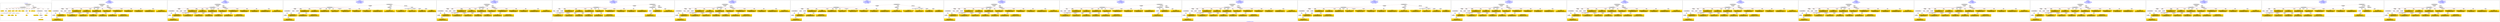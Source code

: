 digraph n0 {
fontcolor="blue"
remincross="true"
label="s19-s-indianapolis-artworks.xml"
subgraph cluster_0 {
label="1-correct model"
n2[style="filled",color="white",fillcolor="lightgray",label="CulturalHeritageObject1"];
n3[shape="plaintext",style="filled",fillcolor="gold",label="creationDate"];
n4[style="filled",color="white",fillcolor="lightgray",label="Person1"];
n5[shape="plaintext",style="filled",fillcolor="gold",label="galleryLabel"];
n6[shape="plaintext",style="filled",fillcolor="gold",label="dimensions"];
n7[shape="plaintext",style="filled",fillcolor="gold",label="materials"];
n8[shape="plaintext",style="filled",fillcolor="gold",label="creditLine"];
n9[shape="plaintext",style="filled",fillcolor="gold",label="provenance"];
n10[style="filled",color="white",fillcolor="lightgray",label="Concept1"];
n11[shape="plaintext",style="filled",fillcolor="gold",label="title"];
n12[shape="plaintext",style="filled",fillcolor="gold",label="accessionNumber"];
n13[style="filled",color="white",fillcolor="lightgray",label="CulturalHeritageObject2"];
n14[style="filled",color="white",fillcolor="lightgray",label="Document2"];
n15[shape="plaintext",style="filled",fillcolor="gold",label="relatedArtworksTitle"];
n16[style="filled",color="white",fillcolor="lightgray",label="Document1"];
n17[shape="plaintext",style="filled",fillcolor="gold",label="nationality"];
n18[shape="plaintext",style="filled",fillcolor="gold",label="birthDate"];
n19[shape="plaintext",style="filled",fillcolor="gold",label="deathDate"];
n20[shape="plaintext",style="filled",fillcolor="gold",label="artist"];
n21[style="filled",color="white",fillcolor="lightgray",label="EuropeanaAggregation1"];
n22[style="filled",color="white",fillcolor="lightgray",label="WebResource1"];
n23[shape="plaintext",style="filled",fillcolor="gold",label="imageURL"];
n24[shape="plaintext",style="filled",fillcolor="gold",label="values"];
n25[shape="plaintext",style="filled",fillcolor="gold",label="relatedArtworksURL"];
n26[shape="plaintext",style="filled",fillcolor="gold",label="sourceURL"];
}
subgraph cluster_1 {
label="candidate 0\nlink coherence:1.0\nnode coherence:1.0\nconfidence:0.5315305149664942\nmapping score:0.6085493873417726\ncost:23.9993\n-precision:0.92-recall:0.92"
n28[style="filled",color="white",fillcolor="lightgray",label="CulturalHeritageObject1"];
n29[style="filled",color="white",fillcolor="lightgray",label="CulturalHeritageObject2"];
n30[style="filled",color="white",fillcolor="lightgray",label="Person1"];
n31[style="filled",color="white",fillcolor="lightgray",label="Concept1"];
n32[style="filled",color="white",fillcolor="lightgray",label="Document1"];
n33[style="filled",color="white",fillcolor="lightgray",label="Document2"];
n34[style="filled",color="white",fillcolor="lightgray",label="EuropeanaAggregation1"];
n35[style="filled",color="white",fillcolor="lightgray",label="WebResource1"];
n36[shape="plaintext",style="filled",fillcolor="gold",label="sourceURL\n[WebResource,classLink,0.517]\n[Document,classLink,0.344]\n[CulturalHeritageObject,provenance,0.094]\n[CulturalHeritageObject,accessionNumber,0.045]"];
n37[shape="plaintext",style="filled",fillcolor="gold",label="provenance\n[CulturalHeritageObject,provenance,0.528]\n[CulturalHeritageObject,description,0.168]\n[CulturalHeritageObject,title,0.16]\n[Person,biographicalInformation,0.144]"];
n38[shape="plaintext",style="filled",fillcolor="gold",label="nationality\n[Person,countryAssociatedWithThePerson,0.795]\n[Concept,prefLabel,0.09]\n[CulturalHeritageObject,provenance,0.069]\n[CulturalHeritageObject,title,0.046]"];
n39[shape="plaintext",style="filled",fillcolor="gold",label="artist\n[Person,nameOfThePerson,0.468]\n[Document,classLink,0.265]\n[CulturalHeritageObject,provenance,0.161]\n[WebResource,classLink,0.106]"];
n40[shape="plaintext",style="filled",fillcolor="gold",label="creationDate\n[Person,dateOfBirth,0.413]\n[CulturalHeritageObject,created,0.326]\n[Person,dateOfDeath,0.157]\n[Person,biographicalInformation,0.104]"];
n41[shape="plaintext",style="filled",fillcolor="gold",label="relatedArtworksURL\n[WebResource,classLink,0.509]\n[Document,classLink,0.339]\n[CulturalHeritageObject,provenance,0.094]\n[CulturalHeritageObject,accessionNumber,0.058]"];
n42[shape="plaintext",style="filled",fillcolor="gold",label="deathDate\n[Person,dateOfDeath,0.399]\n[CulturalHeritageObject,created,0.284]\n[Person,dateOfBirth,0.265]\n[CulturalHeritageObject,title,0.052]"];
n43[shape="plaintext",style="filled",fillcolor="gold",label="galleryLabel\n[Person,biographicalInformation,0.399]\n[CulturalHeritageObject,description,0.375]\n[CulturalHeritageObject,title,0.158]\n[CulturalHeritageObject,provenance,0.068]"];
n44[shape="plaintext",style="filled",fillcolor="gold",label="title\n[CulturalHeritageObject,title,0.366]\n[CulturalHeritageObject,description,0.23]\n[Document,classLink,0.228]\n[WebResource,classLink,0.175]"];
n45[shape="plaintext",style="filled",fillcolor="gold",label="accessionNumber\n[CulturalHeritageObject,accessionNumber,0.98]\n[CulturalHeritageObject,extent,0.019]\n[CulturalHeritageObject,provenance,0.0]\n[WebResource,classLink,0.0]"];
n46[shape="plaintext",style="filled",fillcolor="gold",label="creditLine\n[CulturalHeritageObject,provenance,0.706]\n[CulturalHeritageObject,title,0.111]\n[CulturalHeritageObject,description,0.1]\n[Document,classLink,0.083]"];
n47[shape="plaintext",style="filled",fillcolor="gold",label="values\n[Concept,prefLabel,0.368]\n[CulturalHeritageObject,title,0.262]\n[CulturalHeritageObject,description,0.26]\n[Person,biographicalInformation,0.111]"];
n48[shape="plaintext",style="filled",fillcolor="gold",label="imageURL\n[WebResource,classLink,0.833]\n[Document,classLink,0.155]\n[CulturalHeritageObject,description,0.007]\n[CulturalHeritageObject,accessionNumber,0.005]"];
n49[shape="plaintext",style="filled",fillcolor="gold",label="materials\n[CulturalHeritageObject,medium,0.815]\n[CulturalHeritageObject,description,0.07]\n[Concept,prefLabel,0.059]\n[Person,biographicalInformation,0.057]"];
n50[shape="plaintext",style="filled",fillcolor="gold",label="birthDate\n[Person,dateOfBirth,0.435]\n[Person,dateOfDeath,0.272]\n[CulturalHeritageObject,created,0.249]\n[Person,biographicalInformation,0.044]"];
n51[shape="plaintext",style="filled",fillcolor="gold",label="relatedArtworksTitle\n[CulturalHeritageObject,title,0.344]\n[Document,classLink,0.27]\n[CulturalHeritageObject,description,0.226]\n[WebResource,classLink,0.16]"];
n52[shape="plaintext",style="filled",fillcolor="gold",label="dimensions\n[CulturalHeritageObject,extent,0.615]\n[CulturalHeritageObject,accessionNumber,0.171]\n[CulturalHeritageObject,medium,0.111]\n[CulturalHeritageObject,description,0.102]"];
}
subgraph cluster_2 {
label="candidate 1\nlink coherence:1.0\nnode coherence:1.0\nconfidence:0.5257084120723088\nmapping score:0.6066086863770441\ncost:23.9993\n-precision:0.83-recall:0.83"
n54[style="filled",color="white",fillcolor="lightgray",label="CulturalHeritageObject1"];
n55[style="filled",color="white",fillcolor="lightgray",label="CulturalHeritageObject2"];
n56[style="filled",color="white",fillcolor="lightgray",label="Person1"];
n57[style="filled",color="white",fillcolor="lightgray",label="Concept1"];
n58[style="filled",color="white",fillcolor="lightgray",label="Document1"];
n59[style="filled",color="white",fillcolor="lightgray",label="Document2"];
n60[style="filled",color="white",fillcolor="lightgray",label="EuropeanaAggregation1"];
n61[style="filled",color="white",fillcolor="lightgray",label="WebResource1"];
n62[shape="plaintext",style="filled",fillcolor="gold",label="sourceURL\n[WebResource,classLink,0.517]\n[Document,classLink,0.344]\n[CulturalHeritageObject,provenance,0.094]\n[CulturalHeritageObject,accessionNumber,0.045]"];
n63[shape="plaintext",style="filled",fillcolor="gold",label="provenance\n[CulturalHeritageObject,provenance,0.528]\n[CulturalHeritageObject,description,0.168]\n[CulturalHeritageObject,title,0.16]\n[Person,biographicalInformation,0.144]"];
n64[shape="plaintext",style="filled",fillcolor="gold",label="nationality\n[Person,countryAssociatedWithThePerson,0.795]\n[Concept,prefLabel,0.09]\n[CulturalHeritageObject,provenance,0.069]\n[CulturalHeritageObject,title,0.046]"];
n65[shape="plaintext",style="filled",fillcolor="gold",label="artist\n[Person,nameOfThePerson,0.468]\n[Document,classLink,0.265]\n[CulturalHeritageObject,provenance,0.161]\n[WebResource,classLink,0.106]"];
n66[shape="plaintext",style="filled",fillcolor="gold",label="birthDate\n[Person,dateOfBirth,0.435]\n[Person,dateOfDeath,0.272]\n[CulturalHeritageObject,created,0.249]\n[Person,biographicalInformation,0.044]"];
n67[shape="plaintext",style="filled",fillcolor="gold",label="relatedArtworksURL\n[WebResource,classLink,0.509]\n[Document,classLink,0.339]\n[CulturalHeritageObject,provenance,0.094]\n[CulturalHeritageObject,accessionNumber,0.058]"];
n68[shape="plaintext",style="filled",fillcolor="gold",label="deathDate\n[Person,dateOfDeath,0.399]\n[CulturalHeritageObject,created,0.284]\n[Person,dateOfBirth,0.265]\n[CulturalHeritageObject,title,0.052]"];
n69[shape="plaintext",style="filled",fillcolor="gold",label="galleryLabel\n[Person,biographicalInformation,0.399]\n[CulturalHeritageObject,description,0.375]\n[CulturalHeritageObject,title,0.158]\n[CulturalHeritageObject,provenance,0.068]"];
n70[shape="plaintext",style="filled",fillcolor="gold",label="title\n[CulturalHeritageObject,title,0.366]\n[CulturalHeritageObject,description,0.23]\n[Document,classLink,0.228]\n[WebResource,classLink,0.175]"];
n71[shape="plaintext",style="filled",fillcolor="gold",label="accessionNumber\n[CulturalHeritageObject,accessionNumber,0.98]\n[CulturalHeritageObject,extent,0.019]\n[CulturalHeritageObject,provenance,0.0]\n[WebResource,classLink,0.0]"];
n72[shape="plaintext",style="filled",fillcolor="gold",label="creditLine\n[CulturalHeritageObject,provenance,0.706]\n[CulturalHeritageObject,title,0.111]\n[CulturalHeritageObject,description,0.1]\n[Document,classLink,0.083]"];
n73[shape="plaintext",style="filled",fillcolor="gold",label="values\n[Concept,prefLabel,0.368]\n[CulturalHeritageObject,title,0.262]\n[CulturalHeritageObject,description,0.26]\n[Person,biographicalInformation,0.111]"];
n74[shape="plaintext",style="filled",fillcolor="gold",label="imageURL\n[WebResource,classLink,0.833]\n[Document,classLink,0.155]\n[CulturalHeritageObject,description,0.007]\n[CulturalHeritageObject,accessionNumber,0.005]"];
n75[shape="plaintext",style="filled",fillcolor="gold",label="materials\n[CulturalHeritageObject,medium,0.815]\n[CulturalHeritageObject,description,0.07]\n[Concept,prefLabel,0.059]\n[Person,biographicalInformation,0.057]"];
n76[shape="plaintext",style="filled",fillcolor="gold",label="relatedArtworksTitle\n[CulturalHeritageObject,title,0.344]\n[Document,classLink,0.27]\n[CulturalHeritageObject,description,0.226]\n[WebResource,classLink,0.16]"];
n77[shape="plaintext",style="filled",fillcolor="gold",label="dimensions\n[CulturalHeritageObject,extent,0.615]\n[CulturalHeritageObject,accessionNumber,0.171]\n[CulturalHeritageObject,medium,0.111]\n[CulturalHeritageObject,description,0.102]"];
n78[shape="plaintext",style="filled",fillcolor="gold",label="creationDate\n[Person,dateOfBirth,0.413]\n[CulturalHeritageObject,created,0.326]\n[Person,dateOfDeath,0.157]\n[Person,biographicalInformation,0.104]"];
}
subgraph cluster_3 {
label="candidate 10\nlink coherence:0.9583333333333334\nnode coherence:1.0\nconfidence:0.5315305149664942\nmapping score:0.6085493873417726\ncost:123.009542\n-precision:0.88-recall:0.88"
n80[style="filled",color="white",fillcolor="lightgray",label="CulturalHeritageObject1"];
n81[style="filled",color="white",fillcolor="lightgray",label="CulturalHeritageObject2"];
n82[style="filled",color="white",fillcolor="lightgray",label="Concept1"];
n83[style="filled",color="white",fillcolor="lightgray",label="Document1"];
n84[style="filled",color="white",fillcolor="lightgray",label="Document2"];
n85[style="filled",color="white",fillcolor="lightgray",label="EuropeanaAggregation1"];
n86[style="filled",color="white",fillcolor="lightgray",label="WebResource1"];
n87[style="filled",color="white",fillcolor="lightgray",label="Person1"];
n88[shape="plaintext",style="filled",fillcolor="gold",label="sourceURL\n[WebResource,classLink,0.517]\n[Document,classLink,0.344]\n[CulturalHeritageObject,provenance,0.094]\n[CulturalHeritageObject,accessionNumber,0.045]"];
n89[shape="plaintext",style="filled",fillcolor="gold",label="provenance\n[CulturalHeritageObject,provenance,0.528]\n[CulturalHeritageObject,description,0.168]\n[CulturalHeritageObject,title,0.16]\n[Person,biographicalInformation,0.144]"];
n90[shape="plaintext",style="filled",fillcolor="gold",label="nationality\n[Person,countryAssociatedWithThePerson,0.795]\n[Concept,prefLabel,0.09]\n[CulturalHeritageObject,provenance,0.069]\n[CulturalHeritageObject,title,0.046]"];
n91[shape="plaintext",style="filled",fillcolor="gold",label="artist\n[Person,nameOfThePerson,0.468]\n[Document,classLink,0.265]\n[CulturalHeritageObject,provenance,0.161]\n[WebResource,classLink,0.106]"];
n92[shape="plaintext",style="filled",fillcolor="gold",label="creationDate\n[Person,dateOfBirth,0.413]\n[CulturalHeritageObject,created,0.326]\n[Person,dateOfDeath,0.157]\n[Person,biographicalInformation,0.104]"];
n93[shape="plaintext",style="filled",fillcolor="gold",label="relatedArtworksURL\n[WebResource,classLink,0.509]\n[Document,classLink,0.339]\n[CulturalHeritageObject,provenance,0.094]\n[CulturalHeritageObject,accessionNumber,0.058]"];
n94[shape="plaintext",style="filled",fillcolor="gold",label="deathDate\n[Person,dateOfDeath,0.399]\n[CulturalHeritageObject,created,0.284]\n[Person,dateOfBirth,0.265]\n[CulturalHeritageObject,title,0.052]"];
n95[shape="plaintext",style="filled",fillcolor="gold",label="galleryLabel\n[Person,biographicalInformation,0.399]\n[CulturalHeritageObject,description,0.375]\n[CulturalHeritageObject,title,0.158]\n[CulturalHeritageObject,provenance,0.068]"];
n96[shape="plaintext",style="filled",fillcolor="gold",label="title\n[CulturalHeritageObject,title,0.366]\n[CulturalHeritageObject,description,0.23]\n[Document,classLink,0.228]\n[WebResource,classLink,0.175]"];
n97[shape="plaintext",style="filled",fillcolor="gold",label="accessionNumber\n[CulturalHeritageObject,accessionNumber,0.98]\n[CulturalHeritageObject,extent,0.019]\n[CulturalHeritageObject,provenance,0.0]\n[WebResource,classLink,0.0]"];
n98[shape="plaintext",style="filled",fillcolor="gold",label="creditLine\n[CulturalHeritageObject,provenance,0.706]\n[CulturalHeritageObject,title,0.111]\n[CulturalHeritageObject,description,0.1]\n[Document,classLink,0.083]"];
n99[shape="plaintext",style="filled",fillcolor="gold",label="values\n[Concept,prefLabel,0.368]\n[CulturalHeritageObject,title,0.262]\n[CulturalHeritageObject,description,0.26]\n[Person,biographicalInformation,0.111]"];
n100[shape="plaintext",style="filled",fillcolor="gold",label="imageURL\n[WebResource,classLink,0.833]\n[Document,classLink,0.155]\n[CulturalHeritageObject,description,0.007]\n[CulturalHeritageObject,accessionNumber,0.005]"];
n101[shape="plaintext",style="filled",fillcolor="gold",label="materials\n[CulturalHeritageObject,medium,0.815]\n[CulturalHeritageObject,description,0.07]\n[Concept,prefLabel,0.059]\n[Person,biographicalInformation,0.057]"];
n102[shape="plaintext",style="filled",fillcolor="gold",label="birthDate\n[Person,dateOfBirth,0.435]\n[Person,dateOfDeath,0.272]\n[CulturalHeritageObject,created,0.249]\n[Person,biographicalInformation,0.044]"];
n103[shape="plaintext",style="filled",fillcolor="gold",label="relatedArtworksTitle\n[CulturalHeritageObject,title,0.344]\n[Document,classLink,0.27]\n[CulturalHeritageObject,description,0.226]\n[WebResource,classLink,0.16]"];
n104[shape="plaintext",style="filled",fillcolor="gold",label="dimensions\n[CulturalHeritageObject,extent,0.615]\n[CulturalHeritageObject,accessionNumber,0.171]\n[CulturalHeritageObject,medium,0.111]\n[CulturalHeritageObject,description,0.102]"];
}
subgraph cluster_4 {
label="candidate 11\nlink coherence:0.9583333333333334\nnode coherence:1.0\nconfidence:0.5257084120723088\nmapping score:0.6066086863770441\ncost:23.99928\n-precision:0.79-recall:0.79"
n106[style="filled",color="white",fillcolor="lightgray",label="CulturalHeritageObject1"];
n107[style="filled",color="white",fillcolor="lightgray",label="CulturalHeritageObject2"];
n108[style="filled",color="white",fillcolor="lightgray",label="Person1"];
n109[style="filled",color="white",fillcolor="lightgray",label="Concept1"];
n110[style="filled",color="white",fillcolor="lightgray",label="Document1"];
n111[style="filled",color="white",fillcolor="lightgray",label="Document2"];
n112[style="filled",color="white",fillcolor="lightgray",label="EuropeanaAggregation1"];
n113[style="filled",color="white",fillcolor="lightgray",label="WebResource1"];
n114[shape="plaintext",style="filled",fillcolor="gold",label="sourceURL\n[WebResource,classLink,0.517]\n[Document,classLink,0.344]\n[CulturalHeritageObject,provenance,0.094]\n[CulturalHeritageObject,accessionNumber,0.045]"];
n115[shape="plaintext",style="filled",fillcolor="gold",label="provenance\n[CulturalHeritageObject,provenance,0.528]\n[CulturalHeritageObject,description,0.168]\n[CulturalHeritageObject,title,0.16]\n[Person,biographicalInformation,0.144]"];
n116[shape="plaintext",style="filled",fillcolor="gold",label="nationality\n[Person,countryAssociatedWithThePerson,0.795]\n[Concept,prefLabel,0.09]\n[CulturalHeritageObject,provenance,0.069]\n[CulturalHeritageObject,title,0.046]"];
n117[shape="plaintext",style="filled",fillcolor="gold",label="artist\n[Person,nameOfThePerson,0.468]\n[Document,classLink,0.265]\n[CulturalHeritageObject,provenance,0.161]\n[WebResource,classLink,0.106]"];
n118[shape="plaintext",style="filled",fillcolor="gold",label="birthDate\n[Person,dateOfBirth,0.435]\n[Person,dateOfDeath,0.272]\n[CulturalHeritageObject,created,0.249]\n[Person,biographicalInformation,0.044]"];
n119[shape="plaintext",style="filled",fillcolor="gold",label="relatedArtworksURL\n[WebResource,classLink,0.509]\n[Document,classLink,0.339]\n[CulturalHeritageObject,provenance,0.094]\n[CulturalHeritageObject,accessionNumber,0.058]"];
n120[shape="plaintext",style="filled",fillcolor="gold",label="deathDate\n[Person,dateOfDeath,0.399]\n[CulturalHeritageObject,created,0.284]\n[Person,dateOfBirth,0.265]\n[CulturalHeritageObject,title,0.052]"];
n121[shape="plaintext",style="filled",fillcolor="gold",label="galleryLabel\n[Person,biographicalInformation,0.399]\n[CulturalHeritageObject,description,0.375]\n[CulturalHeritageObject,title,0.158]\n[CulturalHeritageObject,provenance,0.068]"];
n122[shape="plaintext",style="filled",fillcolor="gold",label="title\n[CulturalHeritageObject,title,0.366]\n[CulturalHeritageObject,description,0.23]\n[Document,classLink,0.228]\n[WebResource,classLink,0.175]"];
n123[shape="plaintext",style="filled",fillcolor="gold",label="accessionNumber\n[CulturalHeritageObject,accessionNumber,0.98]\n[CulturalHeritageObject,extent,0.019]\n[CulturalHeritageObject,provenance,0.0]\n[WebResource,classLink,0.0]"];
n124[shape="plaintext",style="filled",fillcolor="gold",label="creditLine\n[CulturalHeritageObject,provenance,0.706]\n[CulturalHeritageObject,title,0.111]\n[CulturalHeritageObject,description,0.1]\n[Document,classLink,0.083]"];
n125[shape="plaintext",style="filled",fillcolor="gold",label="values\n[Concept,prefLabel,0.368]\n[CulturalHeritageObject,title,0.262]\n[CulturalHeritageObject,description,0.26]\n[Person,biographicalInformation,0.111]"];
n126[shape="plaintext",style="filled",fillcolor="gold",label="imageURL\n[WebResource,classLink,0.833]\n[Document,classLink,0.155]\n[CulturalHeritageObject,description,0.007]\n[CulturalHeritageObject,accessionNumber,0.005]"];
n127[shape="plaintext",style="filled",fillcolor="gold",label="materials\n[CulturalHeritageObject,medium,0.815]\n[CulturalHeritageObject,description,0.07]\n[Concept,prefLabel,0.059]\n[Person,biographicalInformation,0.057]"];
n128[shape="plaintext",style="filled",fillcolor="gold",label="relatedArtworksTitle\n[CulturalHeritageObject,title,0.344]\n[Document,classLink,0.27]\n[CulturalHeritageObject,description,0.226]\n[WebResource,classLink,0.16]"];
n129[shape="plaintext",style="filled",fillcolor="gold",label="dimensions\n[CulturalHeritageObject,extent,0.615]\n[CulturalHeritageObject,accessionNumber,0.171]\n[CulturalHeritageObject,medium,0.111]\n[CulturalHeritageObject,description,0.102]"];
n130[shape="plaintext",style="filled",fillcolor="gold",label="creationDate\n[Person,dateOfBirth,0.413]\n[CulturalHeritageObject,created,0.326]\n[Person,dateOfDeath,0.157]\n[Person,biographicalInformation,0.104]"];
}
subgraph cluster_5 {
label="candidate 12\nlink coherence:0.9583333333333334\nnode coherence:1.0\nconfidence:0.5257084120723088\nmapping score:0.6066086863770441\ncost:123.009322\n-precision:0.79-recall:0.79"
n132[style="filled",color="white",fillcolor="lightgray",label="CulturalHeritageObject1"];
n133[style="filled",color="white",fillcolor="lightgray",label="Person1"];
n134[style="filled",color="white",fillcolor="lightgray",label="Concept1"];
n135[style="filled",color="white",fillcolor="lightgray",label="Document1"];
n136[style="filled",color="white",fillcolor="lightgray",label="CulturalHeritageObject2"];
n137[style="filled",color="white",fillcolor="lightgray",label="Document2"];
n138[style="filled",color="white",fillcolor="lightgray",label="EuropeanaAggregation1"];
n139[style="filled",color="white",fillcolor="lightgray",label="WebResource1"];
n140[shape="plaintext",style="filled",fillcolor="gold",label="sourceURL\n[WebResource,classLink,0.517]\n[Document,classLink,0.344]\n[CulturalHeritageObject,provenance,0.094]\n[CulturalHeritageObject,accessionNumber,0.045]"];
n141[shape="plaintext",style="filled",fillcolor="gold",label="provenance\n[CulturalHeritageObject,provenance,0.528]\n[CulturalHeritageObject,description,0.168]\n[CulturalHeritageObject,title,0.16]\n[Person,biographicalInformation,0.144]"];
n142[shape="plaintext",style="filled",fillcolor="gold",label="nationality\n[Person,countryAssociatedWithThePerson,0.795]\n[Concept,prefLabel,0.09]\n[CulturalHeritageObject,provenance,0.069]\n[CulturalHeritageObject,title,0.046]"];
n143[shape="plaintext",style="filled",fillcolor="gold",label="artist\n[Person,nameOfThePerson,0.468]\n[Document,classLink,0.265]\n[CulturalHeritageObject,provenance,0.161]\n[WebResource,classLink,0.106]"];
n144[shape="plaintext",style="filled",fillcolor="gold",label="birthDate\n[Person,dateOfBirth,0.435]\n[Person,dateOfDeath,0.272]\n[CulturalHeritageObject,created,0.249]\n[Person,biographicalInformation,0.044]"];
n145[shape="plaintext",style="filled",fillcolor="gold",label="relatedArtworksURL\n[WebResource,classLink,0.509]\n[Document,classLink,0.339]\n[CulturalHeritageObject,provenance,0.094]\n[CulturalHeritageObject,accessionNumber,0.058]"];
n146[shape="plaintext",style="filled",fillcolor="gold",label="deathDate\n[Person,dateOfDeath,0.399]\n[CulturalHeritageObject,created,0.284]\n[Person,dateOfBirth,0.265]\n[CulturalHeritageObject,title,0.052]"];
n147[shape="plaintext",style="filled",fillcolor="gold",label="galleryLabel\n[Person,biographicalInformation,0.399]\n[CulturalHeritageObject,description,0.375]\n[CulturalHeritageObject,title,0.158]\n[CulturalHeritageObject,provenance,0.068]"];
n148[shape="plaintext",style="filled",fillcolor="gold",label="title\n[CulturalHeritageObject,title,0.366]\n[CulturalHeritageObject,description,0.23]\n[Document,classLink,0.228]\n[WebResource,classLink,0.175]"];
n149[shape="plaintext",style="filled",fillcolor="gold",label="accessionNumber\n[CulturalHeritageObject,accessionNumber,0.98]\n[CulturalHeritageObject,extent,0.019]\n[CulturalHeritageObject,provenance,0.0]\n[WebResource,classLink,0.0]"];
n150[shape="plaintext",style="filled",fillcolor="gold",label="creditLine\n[CulturalHeritageObject,provenance,0.706]\n[CulturalHeritageObject,title,0.111]\n[CulturalHeritageObject,description,0.1]\n[Document,classLink,0.083]"];
n151[shape="plaintext",style="filled",fillcolor="gold",label="values\n[Concept,prefLabel,0.368]\n[CulturalHeritageObject,title,0.262]\n[CulturalHeritageObject,description,0.26]\n[Person,biographicalInformation,0.111]"];
n152[shape="plaintext",style="filled",fillcolor="gold",label="imageURL\n[WebResource,classLink,0.833]\n[Document,classLink,0.155]\n[CulturalHeritageObject,description,0.007]\n[CulturalHeritageObject,accessionNumber,0.005]"];
n153[shape="plaintext",style="filled",fillcolor="gold",label="materials\n[CulturalHeritageObject,medium,0.815]\n[CulturalHeritageObject,description,0.07]\n[Concept,prefLabel,0.059]\n[Person,biographicalInformation,0.057]"];
n154[shape="plaintext",style="filled",fillcolor="gold",label="relatedArtworksTitle\n[CulturalHeritageObject,title,0.344]\n[Document,classLink,0.27]\n[CulturalHeritageObject,description,0.226]\n[WebResource,classLink,0.16]"];
n155[shape="plaintext",style="filled",fillcolor="gold",label="dimensions\n[CulturalHeritageObject,extent,0.615]\n[CulturalHeritageObject,accessionNumber,0.171]\n[CulturalHeritageObject,medium,0.111]\n[CulturalHeritageObject,description,0.102]"];
n156[shape="plaintext",style="filled",fillcolor="gold",label="creationDate\n[Person,dateOfBirth,0.413]\n[CulturalHeritageObject,created,0.326]\n[Person,dateOfDeath,0.157]\n[Person,biographicalInformation,0.104]"];
}
subgraph cluster_6 {
label="candidate 13\nlink coherence:0.9583333333333334\nnode coherence:1.0\nconfidence:0.5257084120723088\nmapping score:0.6066086863770441\ncost:123.009482\n-precision:0.83-recall:0.83"
n158[style="filled",color="white",fillcolor="lightgray",label="CulturalHeritageObject1"];
n159[style="filled",color="white",fillcolor="lightgray",label="CulturalHeritageObject2"];
n160[style="filled",color="white",fillcolor="lightgray",label="Person1"];
n161[style="filled",color="white",fillcolor="lightgray",label="Concept1"];
n162[style="filled",color="white",fillcolor="lightgray",label="Document1"];
n163[style="filled",color="white",fillcolor="lightgray",label="Document2"];
n164[style="filled",color="white",fillcolor="lightgray",label="EuropeanaAggregation1"];
n165[style="filled",color="white",fillcolor="lightgray",label="WebResource1"];
n166[shape="plaintext",style="filled",fillcolor="gold",label="sourceURL\n[WebResource,classLink,0.517]\n[Document,classLink,0.344]\n[CulturalHeritageObject,provenance,0.094]\n[CulturalHeritageObject,accessionNumber,0.045]"];
n167[shape="plaintext",style="filled",fillcolor="gold",label="provenance\n[CulturalHeritageObject,provenance,0.528]\n[CulturalHeritageObject,description,0.168]\n[CulturalHeritageObject,title,0.16]\n[Person,biographicalInformation,0.144]"];
n168[shape="plaintext",style="filled",fillcolor="gold",label="nationality\n[Person,countryAssociatedWithThePerson,0.795]\n[Concept,prefLabel,0.09]\n[CulturalHeritageObject,provenance,0.069]\n[CulturalHeritageObject,title,0.046]"];
n169[shape="plaintext",style="filled",fillcolor="gold",label="artist\n[Person,nameOfThePerson,0.468]\n[Document,classLink,0.265]\n[CulturalHeritageObject,provenance,0.161]\n[WebResource,classLink,0.106]"];
n170[shape="plaintext",style="filled",fillcolor="gold",label="birthDate\n[Person,dateOfBirth,0.435]\n[Person,dateOfDeath,0.272]\n[CulturalHeritageObject,created,0.249]\n[Person,biographicalInformation,0.044]"];
n171[shape="plaintext",style="filled",fillcolor="gold",label="relatedArtworksURL\n[WebResource,classLink,0.509]\n[Document,classLink,0.339]\n[CulturalHeritageObject,provenance,0.094]\n[CulturalHeritageObject,accessionNumber,0.058]"];
n172[shape="plaintext",style="filled",fillcolor="gold",label="deathDate\n[Person,dateOfDeath,0.399]\n[CulturalHeritageObject,created,0.284]\n[Person,dateOfBirth,0.265]\n[CulturalHeritageObject,title,0.052]"];
n173[shape="plaintext",style="filled",fillcolor="gold",label="galleryLabel\n[Person,biographicalInformation,0.399]\n[CulturalHeritageObject,description,0.375]\n[CulturalHeritageObject,title,0.158]\n[CulturalHeritageObject,provenance,0.068]"];
n174[shape="plaintext",style="filled",fillcolor="gold",label="title\n[CulturalHeritageObject,title,0.366]\n[CulturalHeritageObject,description,0.23]\n[Document,classLink,0.228]\n[WebResource,classLink,0.175]"];
n175[shape="plaintext",style="filled",fillcolor="gold",label="accessionNumber\n[CulturalHeritageObject,accessionNumber,0.98]\n[CulturalHeritageObject,extent,0.019]\n[CulturalHeritageObject,provenance,0.0]\n[WebResource,classLink,0.0]"];
n176[shape="plaintext",style="filled",fillcolor="gold",label="creditLine\n[CulturalHeritageObject,provenance,0.706]\n[CulturalHeritageObject,title,0.111]\n[CulturalHeritageObject,description,0.1]\n[Document,classLink,0.083]"];
n177[shape="plaintext",style="filled",fillcolor="gold",label="values\n[Concept,prefLabel,0.368]\n[CulturalHeritageObject,title,0.262]\n[CulturalHeritageObject,description,0.26]\n[Person,biographicalInformation,0.111]"];
n178[shape="plaintext",style="filled",fillcolor="gold",label="imageURL\n[WebResource,classLink,0.833]\n[Document,classLink,0.155]\n[CulturalHeritageObject,description,0.007]\n[CulturalHeritageObject,accessionNumber,0.005]"];
n179[shape="plaintext",style="filled",fillcolor="gold",label="materials\n[CulturalHeritageObject,medium,0.815]\n[CulturalHeritageObject,description,0.07]\n[Concept,prefLabel,0.059]\n[Person,biographicalInformation,0.057]"];
n180[shape="plaintext",style="filled",fillcolor="gold",label="relatedArtworksTitle\n[CulturalHeritageObject,title,0.344]\n[Document,classLink,0.27]\n[CulturalHeritageObject,description,0.226]\n[WebResource,classLink,0.16]"];
n181[shape="plaintext",style="filled",fillcolor="gold",label="dimensions\n[CulturalHeritageObject,extent,0.615]\n[CulturalHeritageObject,accessionNumber,0.171]\n[CulturalHeritageObject,medium,0.111]\n[CulturalHeritageObject,description,0.102]"];
n182[shape="plaintext",style="filled",fillcolor="gold",label="creationDate\n[Person,dateOfBirth,0.413]\n[CulturalHeritageObject,created,0.326]\n[Person,dateOfDeath,0.157]\n[Person,biographicalInformation,0.104]"];
}
subgraph cluster_7 {
label="candidate 14\nlink coherence:0.9583333333333334\nnode coherence:1.0\nconfidence:0.5257084120723088\nmapping score:0.6066086863770441\ncost:123.009542\n-precision:0.79-recall:0.79"
n184[style="filled",color="white",fillcolor="lightgray",label="CulturalHeritageObject1"];
n185[style="filled",color="white",fillcolor="lightgray",label="CulturalHeritageObject2"];
n186[style="filled",color="white",fillcolor="lightgray",label="Concept1"];
n187[style="filled",color="white",fillcolor="lightgray",label="Document1"];
n188[style="filled",color="white",fillcolor="lightgray",label="Document2"];
n189[style="filled",color="white",fillcolor="lightgray",label="EuropeanaAggregation1"];
n190[style="filled",color="white",fillcolor="lightgray",label="WebResource1"];
n191[style="filled",color="white",fillcolor="lightgray",label="Person1"];
n192[shape="plaintext",style="filled",fillcolor="gold",label="sourceURL\n[WebResource,classLink,0.517]\n[Document,classLink,0.344]\n[CulturalHeritageObject,provenance,0.094]\n[CulturalHeritageObject,accessionNumber,0.045]"];
n193[shape="plaintext",style="filled",fillcolor="gold",label="provenance\n[CulturalHeritageObject,provenance,0.528]\n[CulturalHeritageObject,description,0.168]\n[CulturalHeritageObject,title,0.16]\n[Person,biographicalInformation,0.144]"];
n194[shape="plaintext",style="filled",fillcolor="gold",label="nationality\n[Person,countryAssociatedWithThePerson,0.795]\n[Concept,prefLabel,0.09]\n[CulturalHeritageObject,provenance,0.069]\n[CulturalHeritageObject,title,0.046]"];
n195[shape="plaintext",style="filled",fillcolor="gold",label="artist\n[Person,nameOfThePerson,0.468]\n[Document,classLink,0.265]\n[CulturalHeritageObject,provenance,0.161]\n[WebResource,classLink,0.106]"];
n196[shape="plaintext",style="filled",fillcolor="gold",label="birthDate\n[Person,dateOfBirth,0.435]\n[Person,dateOfDeath,0.272]\n[CulturalHeritageObject,created,0.249]\n[Person,biographicalInformation,0.044]"];
n197[shape="plaintext",style="filled",fillcolor="gold",label="relatedArtworksURL\n[WebResource,classLink,0.509]\n[Document,classLink,0.339]\n[CulturalHeritageObject,provenance,0.094]\n[CulturalHeritageObject,accessionNumber,0.058]"];
n198[shape="plaintext",style="filled",fillcolor="gold",label="deathDate\n[Person,dateOfDeath,0.399]\n[CulturalHeritageObject,created,0.284]\n[Person,dateOfBirth,0.265]\n[CulturalHeritageObject,title,0.052]"];
n199[shape="plaintext",style="filled",fillcolor="gold",label="galleryLabel\n[Person,biographicalInformation,0.399]\n[CulturalHeritageObject,description,0.375]\n[CulturalHeritageObject,title,0.158]\n[CulturalHeritageObject,provenance,0.068]"];
n200[shape="plaintext",style="filled",fillcolor="gold",label="title\n[CulturalHeritageObject,title,0.366]\n[CulturalHeritageObject,description,0.23]\n[Document,classLink,0.228]\n[WebResource,classLink,0.175]"];
n201[shape="plaintext",style="filled",fillcolor="gold",label="accessionNumber\n[CulturalHeritageObject,accessionNumber,0.98]\n[CulturalHeritageObject,extent,0.019]\n[CulturalHeritageObject,provenance,0.0]\n[WebResource,classLink,0.0]"];
n202[shape="plaintext",style="filled",fillcolor="gold",label="creditLine\n[CulturalHeritageObject,provenance,0.706]\n[CulturalHeritageObject,title,0.111]\n[CulturalHeritageObject,description,0.1]\n[Document,classLink,0.083]"];
n203[shape="plaintext",style="filled",fillcolor="gold",label="values\n[Concept,prefLabel,0.368]\n[CulturalHeritageObject,title,0.262]\n[CulturalHeritageObject,description,0.26]\n[Person,biographicalInformation,0.111]"];
n204[shape="plaintext",style="filled",fillcolor="gold",label="imageURL\n[WebResource,classLink,0.833]\n[Document,classLink,0.155]\n[CulturalHeritageObject,description,0.007]\n[CulturalHeritageObject,accessionNumber,0.005]"];
n205[shape="plaintext",style="filled",fillcolor="gold",label="materials\n[CulturalHeritageObject,medium,0.815]\n[CulturalHeritageObject,description,0.07]\n[Concept,prefLabel,0.059]\n[Person,biographicalInformation,0.057]"];
n206[shape="plaintext",style="filled",fillcolor="gold",label="relatedArtworksTitle\n[CulturalHeritageObject,title,0.344]\n[Document,classLink,0.27]\n[CulturalHeritageObject,description,0.226]\n[WebResource,classLink,0.16]"];
n207[shape="plaintext",style="filled",fillcolor="gold",label="dimensions\n[CulturalHeritageObject,extent,0.615]\n[CulturalHeritageObject,accessionNumber,0.171]\n[CulturalHeritageObject,medium,0.111]\n[CulturalHeritageObject,description,0.102]"];
n208[shape="plaintext",style="filled",fillcolor="gold",label="creationDate\n[Person,dateOfBirth,0.413]\n[CulturalHeritageObject,created,0.326]\n[Person,dateOfDeath,0.157]\n[Person,biographicalInformation,0.104]"];
}
subgraph cluster_8 {
label="candidate 15\nlink coherence:0.9583333333333334\nnode coherence:1.0\nconfidence:0.5202462287886637\nmapping score:0.6047879586158291\ncost:23.99928\n-precision:0.75-recall:0.75"
n210[style="filled",color="white",fillcolor="lightgray",label="CulturalHeritageObject1"];
n211[style="filled",color="white",fillcolor="lightgray",label="CulturalHeritageObject2"];
n212[style="filled",color="white",fillcolor="lightgray",label="Person1"];
n213[style="filled",color="white",fillcolor="lightgray",label="Concept1"];
n214[style="filled",color="white",fillcolor="lightgray",label="Document1"];
n215[style="filled",color="white",fillcolor="lightgray",label="Document2"];
n216[style="filled",color="white",fillcolor="lightgray",label="EuropeanaAggregation1"];
n217[style="filled",color="white",fillcolor="lightgray",label="WebResource1"];
n218[shape="plaintext",style="filled",fillcolor="gold",label="sourceURL\n[WebResource,classLink,0.517]\n[Document,classLink,0.344]\n[CulturalHeritageObject,provenance,0.094]\n[CulturalHeritageObject,accessionNumber,0.045]"];
n219[shape="plaintext",style="filled",fillcolor="gold",label="provenance\n[CulturalHeritageObject,provenance,0.528]\n[CulturalHeritageObject,description,0.168]\n[CulturalHeritageObject,title,0.16]\n[Person,biographicalInformation,0.144]"];
n220[shape="plaintext",style="filled",fillcolor="gold",label="nationality\n[Person,countryAssociatedWithThePerson,0.795]\n[Concept,prefLabel,0.09]\n[CulturalHeritageObject,provenance,0.069]\n[CulturalHeritageObject,title,0.046]"];
n221[shape="plaintext",style="filled",fillcolor="gold",label="artist\n[Person,nameOfThePerson,0.468]\n[Document,classLink,0.265]\n[CulturalHeritageObject,provenance,0.161]\n[WebResource,classLink,0.106]"];
n222[shape="plaintext",style="filled",fillcolor="gold",label="deathDate\n[Person,dateOfDeath,0.399]\n[CulturalHeritageObject,created,0.284]\n[Person,dateOfBirth,0.265]\n[CulturalHeritageObject,title,0.052]"];
n223[shape="plaintext",style="filled",fillcolor="gold",label="relatedArtworksURL\n[WebResource,classLink,0.509]\n[Document,classLink,0.339]\n[CulturalHeritageObject,provenance,0.094]\n[CulturalHeritageObject,accessionNumber,0.058]"];
n224[shape="plaintext",style="filled",fillcolor="gold",label="birthDate\n[Person,dateOfBirth,0.435]\n[Person,dateOfDeath,0.272]\n[CulturalHeritageObject,created,0.249]\n[Person,biographicalInformation,0.044]"];
n225[shape="plaintext",style="filled",fillcolor="gold",label="galleryLabel\n[Person,biographicalInformation,0.399]\n[CulturalHeritageObject,description,0.375]\n[CulturalHeritageObject,title,0.158]\n[CulturalHeritageObject,provenance,0.068]"];
n226[shape="plaintext",style="filled",fillcolor="gold",label="title\n[CulturalHeritageObject,title,0.366]\n[CulturalHeritageObject,description,0.23]\n[Document,classLink,0.228]\n[WebResource,classLink,0.175]"];
n227[shape="plaintext",style="filled",fillcolor="gold",label="accessionNumber\n[CulturalHeritageObject,accessionNumber,0.98]\n[CulturalHeritageObject,extent,0.019]\n[CulturalHeritageObject,provenance,0.0]\n[WebResource,classLink,0.0]"];
n228[shape="plaintext",style="filled",fillcolor="gold",label="creditLine\n[CulturalHeritageObject,provenance,0.706]\n[CulturalHeritageObject,title,0.111]\n[CulturalHeritageObject,description,0.1]\n[Document,classLink,0.083]"];
n229[shape="plaintext",style="filled",fillcolor="gold",label="values\n[Concept,prefLabel,0.368]\n[CulturalHeritageObject,title,0.262]\n[CulturalHeritageObject,description,0.26]\n[Person,biographicalInformation,0.111]"];
n230[shape="plaintext",style="filled",fillcolor="gold",label="imageURL\n[WebResource,classLink,0.833]\n[Document,classLink,0.155]\n[CulturalHeritageObject,description,0.007]\n[CulturalHeritageObject,accessionNumber,0.005]"];
n231[shape="plaintext",style="filled",fillcolor="gold",label="materials\n[CulturalHeritageObject,medium,0.815]\n[CulturalHeritageObject,description,0.07]\n[Concept,prefLabel,0.059]\n[Person,biographicalInformation,0.057]"];
n232[shape="plaintext",style="filled",fillcolor="gold",label="relatedArtworksTitle\n[CulturalHeritageObject,title,0.344]\n[Document,classLink,0.27]\n[CulturalHeritageObject,description,0.226]\n[WebResource,classLink,0.16]"];
n233[shape="plaintext",style="filled",fillcolor="gold",label="dimensions\n[CulturalHeritageObject,extent,0.615]\n[CulturalHeritageObject,accessionNumber,0.171]\n[CulturalHeritageObject,medium,0.111]\n[CulturalHeritageObject,description,0.102]"];
n234[shape="plaintext",style="filled",fillcolor="gold",label="creationDate\n[Person,dateOfBirth,0.413]\n[CulturalHeritageObject,created,0.326]\n[Person,dateOfDeath,0.157]\n[Person,biographicalInformation,0.104]"];
}
subgraph cluster_9 {
label="candidate 16\nlink coherence:0.9583333333333334\nnode coherence:1.0\nconfidence:0.5202462287886637\nmapping score:0.6047879586158291\ncost:123.009322\n-precision:0.75-recall:0.75"
n236[style="filled",color="white",fillcolor="lightgray",label="CulturalHeritageObject1"];
n237[style="filled",color="white",fillcolor="lightgray",label="Person1"];
n238[style="filled",color="white",fillcolor="lightgray",label="Concept1"];
n239[style="filled",color="white",fillcolor="lightgray",label="Document1"];
n240[style="filled",color="white",fillcolor="lightgray",label="CulturalHeritageObject2"];
n241[style="filled",color="white",fillcolor="lightgray",label="Document2"];
n242[style="filled",color="white",fillcolor="lightgray",label="EuropeanaAggregation1"];
n243[style="filled",color="white",fillcolor="lightgray",label="WebResource1"];
n244[shape="plaintext",style="filled",fillcolor="gold",label="sourceURL\n[WebResource,classLink,0.517]\n[Document,classLink,0.344]\n[CulturalHeritageObject,provenance,0.094]\n[CulturalHeritageObject,accessionNumber,0.045]"];
n245[shape="plaintext",style="filled",fillcolor="gold",label="provenance\n[CulturalHeritageObject,provenance,0.528]\n[CulturalHeritageObject,description,0.168]\n[CulturalHeritageObject,title,0.16]\n[Person,biographicalInformation,0.144]"];
n246[shape="plaintext",style="filled",fillcolor="gold",label="nationality\n[Person,countryAssociatedWithThePerson,0.795]\n[Concept,prefLabel,0.09]\n[CulturalHeritageObject,provenance,0.069]\n[CulturalHeritageObject,title,0.046]"];
n247[shape="plaintext",style="filled",fillcolor="gold",label="artist\n[Person,nameOfThePerson,0.468]\n[Document,classLink,0.265]\n[CulturalHeritageObject,provenance,0.161]\n[WebResource,classLink,0.106]"];
n248[shape="plaintext",style="filled",fillcolor="gold",label="deathDate\n[Person,dateOfDeath,0.399]\n[CulturalHeritageObject,created,0.284]\n[Person,dateOfBirth,0.265]\n[CulturalHeritageObject,title,0.052]"];
n249[shape="plaintext",style="filled",fillcolor="gold",label="relatedArtworksURL\n[WebResource,classLink,0.509]\n[Document,classLink,0.339]\n[CulturalHeritageObject,provenance,0.094]\n[CulturalHeritageObject,accessionNumber,0.058]"];
n250[shape="plaintext",style="filled",fillcolor="gold",label="birthDate\n[Person,dateOfBirth,0.435]\n[Person,dateOfDeath,0.272]\n[CulturalHeritageObject,created,0.249]\n[Person,biographicalInformation,0.044]"];
n251[shape="plaintext",style="filled",fillcolor="gold",label="galleryLabel\n[Person,biographicalInformation,0.399]\n[CulturalHeritageObject,description,0.375]\n[CulturalHeritageObject,title,0.158]\n[CulturalHeritageObject,provenance,0.068]"];
n252[shape="plaintext",style="filled",fillcolor="gold",label="title\n[CulturalHeritageObject,title,0.366]\n[CulturalHeritageObject,description,0.23]\n[Document,classLink,0.228]\n[WebResource,classLink,0.175]"];
n253[shape="plaintext",style="filled",fillcolor="gold",label="accessionNumber\n[CulturalHeritageObject,accessionNumber,0.98]\n[CulturalHeritageObject,extent,0.019]\n[CulturalHeritageObject,provenance,0.0]\n[WebResource,classLink,0.0]"];
n254[shape="plaintext",style="filled",fillcolor="gold",label="creditLine\n[CulturalHeritageObject,provenance,0.706]\n[CulturalHeritageObject,title,0.111]\n[CulturalHeritageObject,description,0.1]\n[Document,classLink,0.083]"];
n255[shape="plaintext",style="filled",fillcolor="gold",label="values\n[Concept,prefLabel,0.368]\n[CulturalHeritageObject,title,0.262]\n[CulturalHeritageObject,description,0.26]\n[Person,biographicalInformation,0.111]"];
n256[shape="plaintext",style="filled",fillcolor="gold",label="imageURL\n[WebResource,classLink,0.833]\n[Document,classLink,0.155]\n[CulturalHeritageObject,description,0.007]\n[CulturalHeritageObject,accessionNumber,0.005]"];
n257[shape="plaintext",style="filled",fillcolor="gold",label="materials\n[CulturalHeritageObject,medium,0.815]\n[CulturalHeritageObject,description,0.07]\n[Concept,prefLabel,0.059]\n[Person,biographicalInformation,0.057]"];
n258[shape="plaintext",style="filled",fillcolor="gold",label="relatedArtworksTitle\n[CulturalHeritageObject,title,0.344]\n[Document,classLink,0.27]\n[CulturalHeritageObject,description,0.226]\n[WebResource,classLink,0.16]"];
n259[shape="plaintext",style="filled",fillcolor="gold",label="dimensions\n[CulturalHeritageObject,extent,0.615]\n[CulturalHeritageObject,accessionNumber,0.171]\n[CulturalHeritageObject,medium,0.111]\n[CulturalHeritageObject,description,0.102]"];
n260[shape="plaintext",style="filled",fillcolor="gold",label="creationDate\n[Person,dateOfBirth,0.413]\n[CulturalHeritageObject,created,0.326]\n[Person,dateOfDeath,0.157]\n[Person,biographicalInformation,0.104]"];
}
subgraph cluster_10 {
label="candidate 17\nlink coherence:0.9583333333333334\nnode coherence:1.0\nconfidence:0.5202462287886637\nmapping score:0.6047879586158291\ncost:123.009482\n-precision:0.79-recall:0.79"
n262[style="filled",color="white",fillcolor="lightgray",label="CulturalHeritageObject1"];
n263[style="filled",color="white",fillcolor="lightgray",label="CulturalHeritageObject2"];
n264[style="filled",color="white",fillcolor="lightgray",label="Person1"];
n265[style="filled",color="white",fillcolor="lightgray",label="Concept1"];
n266[style="filled",color="white",fillcolor="lightgray",label="Document1"];
n267[style="filled",color="white",fillcolor="lightgray",label="Document2"];
n268[style="filled",color="white",fillcolor="lightgray",label="EuropeanaAggregation1"];
n269[style="filled",color="white",fillcolor="lightgray",label="WebResource1"];
n270[shape="plaintext",style="filled",fillcolor="gold",label="sourceURL\n[WebResource,classLink,0.517]\n[Document,classLink,0.344]\n[CulturalHeritageObject,provenance,0.094]\n[CulturalHeritageObject,accessionNumber,0.045]"];
n271[shape="plaintext",style="filled",fillcolor="gold",label="provenance\n[CulturalHeritageObject,provenance,0.528]\n[CulturalHeritageObject,description,0.168]\n[CulturalHeritageObject,title,0.16]\n[Person,biographicalInformation,0.144]"];
n272[shape="plaintext",style="filled",fillcolor="gold",label="nationality\n[Person,countryAssociatedWithThePerson,0.795]\n[Concept,prefLabel,0.09]\n[CulturalHeritageObject,provenance,0.069]\n[CulturalHeritageObject,title,0.046]"];
n273[shape="plaintext",style="filled",fillcolor="gold",label="artist\n[Person,nameOfThePerson,0.468]\n[Document,classLink,0.265]\n[CulturalHeritageObject,provenance,0.161]\n[WebResource,classLink,0.106]"];
n274[shape="plaintext",style="filled",fillcolor="gold",label="deathDate\n[Person,dateOfDeath,0.399]\n[CulturalHeritageObject,created,0.284]\n[Person,dateOfBirth,0.265]\n[CulturalHeritageObject,title,0.052]"];
n275[shape="plaintext",style="filled",fillcolor="gold",label="relatedArtworksURL\n[WebResource,classLink,0.509]\n[Document,classLink,0.339]\n[CulturalHeritageObject,provenance,0.094]\n[CulturalHeritageObject,accessionNumber,0.058]"];
n276[shape="plaintext",style="filled",fillcolor="gold",label="birthDate\n[Person,dateOfBirth,0.435]\n[Person,dateOfDeath,0.272]\n[CulturalHeritageObject,created,0.249]\n[Person,biographicalInformation,0.044]"];
n277[shape="plaintext",style="filled",fillcolor="gold",label="galleryLabel\n[Person,biographicalInformation,0.399]\n[CulturalHeritageObject,description,0.375]\n[CulturalHeritageObject,title,0.158]\n[CulturalHeritageObject,provenance,0.068]"];
n278[shape="plaintext",style="filled",fillcolor="gold",label="title\n[CulturalHeritageObject,title,0.366]\n[CulturalHeritageObject,description,0.23]\n[Document,classLink,0.228]\n[WebResource,classLink,0.175]"];
n279[shape="plaintext",style="filled",fillcolor="gold",label="accessionNumber\n[CulturalHeritageObject,accessionNumber,0.98]\n[CulturalHeritageObject,extent,0.019]\n[CulturalHeritageObject,provenance,0.0]\n[WebResource,classLink,0.0]"];
n280[shape="plaintext",style="filled",fillcolor="gold",label="creditLine\n[CulturalHeritageObject,provenance,0.706]\n[CulturalHeritageObject,title,0.111]\n[CulturalHeritageObject,description,0.1]\n[Document,classLink,0.083]"];
n281[shape="plaintext",style="filled",fillcolor="gold",label="values\n[Concept,prefLabel,0.368]\n[CulturalHeritageObject,title,0.262]\n[CulturalHeritageObject,description,0.26]\n[Person,biographicalInformation,0.111]"];
n282[shape="plaintext",style="filled",fillcolor="gold",label="imageURL\n[WebResource,classLink,0.833]\n[Document,classLink,0.155]\n[CulturalHeritageObject,description,0.007]\n[CulturalHeritageObject,accessionNumber,0.005]"];
n283[shape="plaintext",style="filled",fillcolor="gold",label="materials\n[CulturalHeritageObject,medium,0.815]\n[CulturalHeritageObject,description,0.07]\n[Concept,prefLabel,0.059]\n[Person,biographicalInformation,0.057]"];
n284[shape="plaintext",style="filled",fillcolor="gold",label="relatedArtworksTitle\n[CulturalHeritageObject,title,0.344]\n[Document,classLink,0.27]\n[CulturalHeritageObject,description,0.226]\n[WebResource,classLink,0.16]"];
n285[shape="plaintext",style="filled",fillcolor="gold",label="dimensions\n[CulturalHeritageObject,extent,0.615]\n[CulturalHeritageObject,accessionNumber,0.171]\n[CulturalHeritageObject,medium,0.111]\n[CulturalHeritageObject,description,0.102]"];
n286[shape="plaintext",style="filled",fillcolor="gold",label="creationDate\n[Person,dateOfBirth,0.413]\n[CulturalHeritageObject,created,0.326]\n[Person,dateOfDeath,0.157]\n[Person,biographicalInformation,0.104]"];
}
subgraph cluster_11 {
label="candidate 18\nlink coherence:0.9583333333333334\nnode coherence:1.0\nconfidence:0.5202462287886637\nmapping score:0.6047879586158291\ncost:123.009542\n-precision:0.75-recall:0.75"
n288[style="filled",color="white",fillcolor="lightgray",label="CulturalHeritageObject1"];
n289[style="filled",color="white",fillcolor="lightgray",label="CulturalHeritageObject2"];
n290[style="filled",color="white",fillcolor="lightgray",label="Concept1"];
n291[style="filled",color="white",fillcolor="lightgray",label="Document1"];
n292[style="filled",color="white",fillcolor="lightgray",label="Document2"];
n293[style="filled",color="white",fillcolor="lightgray",label="EuropeanaAggregation1"];
n294[style="filled",color="white",fillcolor="lightgray",label="WebResource1"];
n295[style="filled",color="white",fillcolor="lightgray",label="Person1"];
n296[shape="plaintext",style="filled",fillcolor="gold",label="sourceURL\n[WebResource,classLink,0.517]\n[Document,classLink,0.344]\n[CulturalHeritageObject,provenance,0.094]\n[CulturalHeritageObject,accessionNumber,0.045]"];
n297[shape="plaintext",style="filled",fillcolor="gold",label="provenance\n[CulturalHeritageObject,provenance,0.528]\n[CulturalHeritageObject,description,0.168]\n[CulturalHeritageObject,title,0.16]\n[Person,biographicalInformation,0.144]"];
n298[shape="plaintext",style="filled",fillcolor="gold",label="nationality\n[Person,countryAssociatedWithThePerson,0.795]\n[Concept,prefLabel,0.09]\n[CulturalHeritageObject,provenance,0.069]\n[CulturalHeritageObject,title,0.046]"];
n299[shape="plaintext",style="filled",fillcolor="gold",label="artist\n[Person,nameOfThePerson,0.468]\n[Document,classLink,0.265]\n[CulturalHeritageObject,provenance,0.161]\n[WebResource,classLink,0.106]"];
n300[shape="plaintext",style="filled",fillcolor="gold",label="deathDate\n[Person,dateOfDeath,0.399]\n[CulturalHeritageObject,created,0.284]\n[Person,dateOfBirth,0.265]\n[CulturalHeritageObject,title,0.052]"];
n301[shape="plaintext",style="filled",fillcolor="gold",label="relatedArtworksURL\n[WebResource,classLink,0.509]\n[Document,classLink,0.339]\n[CulturalHeritageObject,provenance,0.094]\n[CulturalHeritageObject,accessionNumber,0.058]"];
n302[shape="plaintext",style="filled",fillcolor="gold",label="birthDate\n[Person,dateOfBirth,0.435]\n[Person,dateOfDeath,0.272]\n[CulturalHeritageObject,created,0.249]\n[Person,biographicalInformation,0.044]"];
n303[shape="plaintext",style="filled",fillcolor="gold",label="galleryLabel\n[Person,biographicalInformation,0.399]\n[CulturalHeritageObject,description,0.375]\n[CulturalHeritageObject,title,0.158]\n[CulturalHeritageObject,provenance,0.068]"];
n304[shape="plaintext",style="filled",fillcolor="gold",label="title\n[CulturalHeritageObject,title,0.366]\n[CulturalHeritageObject,description,0.23]\n[Document,classLink,0.228]\n[WebResource,classLink,0.175]"];
n305[shape="plaintext",style="filled",fillcolor="gold",label="accessionNumber\n[CulturalHeritageObject,accessionNumber,0.98]\n[CulturalHeritageObject,extent,0.019]\n[CulturalHeritageObject,provenance,0.0]\n[WebResource,classLink,0.0]"];
n306[shape="plaintext",style="filled",fillcolor="gold",label="creditLine\n[CulturalHeritageObject,provenance,0.706]\n[CulturalHeritageObject,title,0.111]\n[CulturalHeritageObject,description,0.1]\n[Document,classLink,0.083]"];
n307[shape="plaintext",style="filled",fillcolor="gold",label="values\n[Concept,prefLabel,0.368]\n[CulturalHeritageObject,title,0.262]\n[CulturalHeritageObject,description,0.26]\n[Person,biographicalInformation,0.111]"];
n308[shape="plaintext",style="filled",fillcolor="gold",label="imageURL\n[WebResource,classLink,0.833]\n[Document,classLink,0.155]\n[CulturalHeritageObject,description,0.007]\n[CulturalHeritageObject,accessionNumber,0.005]"];
n309[shape="plaintext",style="filled",fillcolor="gold",label="materials\n[CulturalHeritageObject,medium,0.815]\n[CulturalHeritageObject,description,0.07]\n[Concept,prefLabel,0.059]\n[Person,biographicalInformation,0.057]"];
n310[shape="plaintext",style="filled",fillcolor="gold",label="relatedArtworksTitle\n[CulturalHeritageObject,title,0.344]\n[Document,classLink,0.27]\n[CulturalHeritageObject,description,0.226]\n[WebResource,classLink,0.16]"];
n311[shape="plaintext",style="filled",fillcolor="gold",label="dimensions\n[CulturalHeritageObject,extent,0.615]\n[CulturalHeritageObject,accessionNumber,0.171]\n[CulturalHeritageObject,medium,0.111]\n[CulturalHeritageObject,description,0.102]"];
n312[shape="plaintext",style="filled",fillcolor="gold",label="creationDate\n[Person,dateOfBirth,0.413]\n[CulturalHeritageObject,created,0.326]\n[Person,dateOfDeath,0.157]\n[Person,biographicalInformation,0.104]"];
}
subgraph cluster_12 {
label="candidate 19\nlink coherence:0.9583333333333334\nnode coherence:1.0\nconfidence:0.5148140428102329\nmapping score:0.6029772299563522\ncost:23.99928\n-precision:0.79-recall:0.79"
n314[style="filled",color="white",fillcolor="lightgray",label="CulturalHeritageObject1"];
n315[style="filled",color="white",fillcolor="lightgray",label="CulturalHeritageObject2"];
n316[style="filled",color="white",fillcolor="lightgray",label="Person1"];
n317[style="filled",color="white",fillcolor="lightgray",label="Concept1"];
n318[style="filled",color="white",fillcolor="lightgray",label="Document1"];
n319[style="filled",color="white",fillcolor="lightgray",label="Document2"];
n320[style="filled",color="white",fillcolor="lightgray",label="EuropeanaAggregation1"];
n321[style="filled",color="white",fillcolor="lightgray",label="WebResource1"];
n322[shape="plaintext",style="filled",fillcolor="gold",label="sourceURL\n[WebResource,classLink,0.517]\n[Document,classLink,0.344]\n[CulturalHeritageObject,provenance,0.094]\n[CulturalHeritageObject,accessionNumber,0.045]"];
n323[shape="plaintext",style="filled",fillcolor="gold",label="provenance\n[CulturalHeritageObject,provenance,0.528]\n[CulturalHeritageObject,description,0.168]\n[CulturalHeritageObject,title,0.16]\n[Person,biographicalInformation,0.144]"];
n324[shape="plaintext",style="filled",fillcolor="gold",label="nationality\n[Person,countryAssociatedWithThePerson,0.795]\n[Concept,prefLabel,0.09]\n[CulturalHeritageObject,provenance,0.069]\n[CulturalHeritageObject,title,0.046]"];
n325[shape="plaintext",style="filled",fillcolor="gold",label="artist\n[Person,nameOfThePerson,0.468]\n[Document,classLink,0.265]\n[CulturalHeritageObject,provenance,0.161]\n[WebResource,classLink,0.106]"];
n326[shape="plaintext",style="filled",fillcolor="gold",label="deathDate\n[Person,dateOfDeath,0.399]\n[CulturalHeritageObject,created,0.284]\n[Person,dateOfBirth,0.265]\n[CulturalHeritageObject,title,0.052]"];
n327[shape="plaintext",style="filled",fillcolor="gold",label="relatedArtworksURL\n[WebResource,classLink,0.509]\n[Document,classLink,0.339]\n[CulturalHeritageObject,provenance,0.094]\n[CulturalHeritageObject,accessionNumber,0.058]"];
n328[shape="plaintext",style="filled",fillcolor="gold",label="creationDate\n[Person,dateOfBirth,0.413]\n[CulturalHeritageObject,created,0.326]\n[Person,dateOfDeath,0.157]\n[Person,biographicalInformation,0.104]"];
n329[shape="plaintext",style="filled",fillcolor="gold",label="galleryLabel\n[Person,biographicalInformation,0.399]\n[CulturalHeritageObject,description,0.375]\n[CulturalHeritageObject,title,0.158]\n[CulturalHeritageObject,provenance,0.068]"];
n330[shape="plaintext",style="filled",fillcolor="gold",label="title\n[CulturalHeritageObject,title,0.366]\n[CulturalHeritageObject,description,0.23]\n[Document,classLink,0.228]\n[WebResource,classLink,0.175]"];
n331[shape="plaintext",style="filled",fillcolor="gold",label="accessionNumber\n[CulturalHeritageObject,accessionNumber,0.98]\n[CulturalHeritageObject,extent,0.019]\n[CulturalHeritageObject,provenance,0.0]\n[WebResource,classLink,0.0]"];
n332[shape="plaintext",style="filled",fillcolor="gold",label="creditLine\n[CulturalHeritageObject,provenance,0.706]\n[CulturalHeritageObject,title,0.111]\n[CulturalHeritageObject,description,0.1]\n[Document,classLink,0.083]"];
n333[shape="plaintext",style="filled",fillcolor="gold",label="values\n[Concept,prefLabel,0.368]\n[CulturalHeritageObject,title,0.262]\n[CulturalHeritageObject,description,0.26]\n[Person,biographicalInformation,0.111]"];
n334[shape="plaintext",style="filled",fillcolor="gold",label="imageURL\n[WebResource,classLink,0.833]\n[Document,classLink,0.155]\n[CulturalHeritageObject,description,0.007]\n[CulturalHeritageObject,accessionNumber,0.005]"];
n335[shape="plaintext",style="filled",fillcolor="gold",label="materials\n[CulturalHeritageObject,medium,0.815]\n[CulturalHeritageObject,description,0.07]\n[Concept,prefLabel,0.059]\n[Person,biographicalInformation,0.057]"];
n336[shape="plaintext",style="filled",fillcolor="gold",label="birthDate\n[Person,dateOfBirth,0.435]\n[Person,dateOfDeath,0.272]\n[CulturalHeritageObject,created,0.249]\n[Person,biographicalInformation,0.044]"];
n337[shape="plaintext",style="filled",fillcolor="gold",label="relatedArtworksTitle\n[CulturalHeritageObject,title,0.344]\n[Document,classLink,0.27]\n[CulturalHeritageObject,description,0.226]\n[WebResource,classLink,0.16]"];
n338[shape="plaintext",style="filled",fillcolor="gold",label="dimensions\n[CulturalHeritageObject,extent,0.615]\n[CulturalHeritageObject,accessionNumber,0.171]\n[CulturalHeritageObject,medium,0.111]\n[CulturalHeritageObject,description,0.102]"];
}
subgraph cluster_13 {
label="candidate 2\nlink coherence:1.0\nnode coherence:1.0\nconfidence:0.5202462287886637\nmapping score:0.6047879586158291\ncost:23.9993\n-precision:0.79-recall:0.79"
n340[style="filled",color="white",fillcolor="lightgray",label="CulturalHeritageObject1"];
n341[style="filled",color="white",fillcolor="lightgray",label="CulturalHeritageObject2"];
n342[style="filled",color="white",fillcolor="lightgray",label="Person1"];
n343[style="filled",color="white",fillcolor="lightgray",label="Concept1"];
n344[style="filled",color="white",fillcolor="lightgray",label="Document1"];
n345[style="filled",color="white",fillcolor="lightgray",label="Document2"];
n346[style="filled",color="white",fillcolor="lightgray",label="EuropeanaAggregation1"];
n347[style="filled",color="white",fillcolor="lightgray",label="WebResource1"];
n348[shape="plaintext",style="filled",fillcolor="gold",label="sourceURL\n[WebResource,classLink,0.517]\n[Document,classLink,0.344]\n[CulturalHeritageObject,provenance,0.094]\n[CulturalHeritageObject,accessionNumber,0.045]"];
n349[shape="plaintext",style="filled",fillcolor="gold",label="provenance\n[CulturalHeritageObject,provenance,0.528]\n[CulturalHeritageObject,description,0.168]\n[CulturalHeritageObject,title,0.16]\n[Person,biographicalInformation,0.144]"];
n350[shape="plaintext",style="filled",fillcolor="gold",label="nationality\n[Person,countryAssociatedWithThePerson,0.795]\n[Concept,prefLabel,0.09]\n[CulturalHeritageObject,provenance,0.069]\n[CulturalHeritageObject,title,0.046]"];
n351[shape="plaintext",style="filled",fillcolor="gold",label="artist\n[Person,nameOfThePerson,0.468]\n[Document,classLink,0.265]\n[CulturalHeritageObject,provenance,0.161]\n[WebResource,classLink,0.106]"];
n352[shape="plaintext",style="filled",fillcolor="gold",label="deathDate\n[Person,dateOfDeath,0.399]\n[CulturalHeritageObject,created,0.284]\n[Person,dateOfBirth,0.265]\n[CulturalHeritageObject,title,0.052]"];
n353[shape="plaintext",style="filled",fillcolor="gold",label="relatedArtworksURL\n[WebResource,classLink,0.509]\n[Document,classLink,0.339]\n[CulturalHeritageObject,provenance,0.094]\n[CulturalHeritageObject,accessionNumber,0.058]"];
n354[shape="plaintext",style="filled",fillcolor="gold",label="birthDate\n[Person,dateOfBirth,0.435]\n[Person,dateOfDeath,0.272]\n[CulturalHeritageObject,created,0.249]\n[Person,biographicalInformation,0.044]"];
n355[shape="plaintext",style="filled",fillcolor="gold",label="galleryLabel\n[Person,biographicalInformation,0.399]\n[CulturalHeritageObject,description,0.375]\n[CulturalHeritageObject,title,0.158]\n[CulturalHeritageObject,provenance,0.068]"];
n356[shape="plaintext",style="filled",fillcolor="gold",label="title\n[CulturalHeritageObject,title,0.366]\n[CulturalHeritageObject,description,0.23]\n[Document,classLink,0.228]\n[WebResource,classLink,0.175]"];
n357[shape="plaintext",style="filled",fillcolor="gold",label="accessionNumber\n[CulturalHeritageObject,accessionNumber,0.98]\n[CulturalHeritageObject,extent,0.019]\n[CulturalHeritageObject,provenance,0.0]\n[WebResource,classLink,0.0]"];
n358[shape="plaintext",style="filled",fillcolor="gold",label="creditLine\n[CulturalHeritageObject,provenance,0.706]\n[CulturalHeritageObject,title,0.111]\n[CulturalHeritageObject,description,0.1]\n[Document,classLink,0.083]"];
n359[shape="plaintext",style="filled",fillcolor="gold",label="values\n[Concept,prefLabel,0.368]\n[CulturalHeritageObject,title,0.262]\n[CulturalHeritageObject,description,0.26]\n[Person,biographicalInformation,0.111]"];
n360[shape="plaintext",style="filled",fillcolor="gold",label="imageURL\n[WebResource,classLink,0.833]\n[Document,classLink,0.155]\n[CulturalHeritageObject,description,0.007]\n[CulturalHeritageObject,accessionNumber,0.005]"];
n361[shape="plaintext",style="filled",fillcolor="gold",label="materials\n[CulturalHeritageObject,medium,0.815]\n[CulturalHeritageObject,description,0.07]\n[Concept,prefLabel,0.059]\n[Person,biographicalInformation,0.057]"];
n362[shape="plaintext",style="filled",fillcolor="gold",label="relatedArtworksTitle\n[CulturalHeritageObject,title,0.344]\n[Document,classLink,0.27]\n[CulturalHeritageObject,description,0.226]\n[WebResource,classLink,0.16]"];
n363[shape="plaintext",style="filled",fillcolor="gold",label="dimensions\n[CulturalHeritageObject,extent,0.615]\n[CulturalHeritageObject,accessionNumber,0.171]\n[CulturalHeritageObject,medium,0.111]\n[CulturalHeritageObject,description,0.102]"];
n364[shape="plaintext",style="filled",fillcolor="gold",label="creationDate\n[Person,dateOfBirth,0.413]\n[CulturalHeritageObject,created,0.326]\n[Person,dateOfDeath,0.157]\n[Person,biographicalInformation,0.104]"];
}
subgraph cluster_14 {
label="candidate 3\nlink coherence:1.0\nnode coherence:1.0\nconfidence:0.5148140428102329\nmapping score:0.6029772299563522\ncost:23.9993\n-precision:0.83-recall:0.83"
n366[style="filled",color="white",fillcolor="lightgray",label="CulturalHeritageObject1"];
n367[style="filled",color="white",fillcolor="lightgray",label="CulturalHeritageObject2"];
n368[style="filled",color="white",fillcolor="lightgray",label="Person1"];
n369[style="filled",color="white",fillcolor="lightgray",label="Concept1"];
n370[style="filled",color="white",fillcolor="lightgray",label="Document1"];
n371[style="filled",color="white",fillcolor="lightgray",label="Document2"];
n372[style="filled",color="white",fillcolor="lightgray",label="EuropeanaAggregation1"];
n373[style="filled",color="white",fillcolor="lightgray",label="WebResource1"];
n374[shape="plaintext",style="filled",fillcolor="gold",label="sourceURL\n[WebResource,classLink,0.517]\n[Document,classLink,0.344]\n[CulturalHeritageObject,provenance,0.094]\n[CulturalHeritageObject,accessionNumber,0.045]"];
n375[shape="plaintext",style="filled",fillcolor="gold",label="provenance\n[CulturalHeritageObject,provenance,0.528]\n[CulturalHeritageObject,description,0.168]\n[CulturalHeritageObject,title,0.16]\n[Person,biographicalInformation,0.144]"];
n376[shape="plaintext",style="filled",fillcolor="gold",label="nationality\n[Person,countryAssociatedWithThePerson,0.795]\n[Concept,prefLabel,0.09]\n[CulturalHeritageObject,provenance,0.069]\n[CulturalHeritageObject,title,0.046]"];
n377[shape="plaintext",style="filled",fillcolor="gold",label="artist\n[Person,nameOfThePerson,0.468]\n[Document,classLink,0.265]\n[CulturalHeritageObject,provenance,0.161]\n[WebResource,classLink,0.106]"];
n378[shape="plaintext",style="filled",fillcolor="gold",label="deathDate\n[Person,dateOfDeath,0.399]\n[CulturalHeritageObject,created,0.284]\n[Person,dateOfBirth,0.265]\n[CulturalHeritageObject,title,0.052]"];
n379[shape="plaintext",style="filled",fillcolor="gold",label="relatedArtworksURL\n[WebResource,classLink,0.509]\n[Document,classLink,0.339]\n[CulturalHeritageObject,provenance,0.094]\n[CulturalHeritageObject,accessionNumber,0.058]"];
n380[shape="plaintext",style="filled",fillcolor="gold",label="creationDate\n[Person,dateOfBirth,0.413]\n[CulturalHeritageObject,created,0.326]\n[Person,dateOfDeath,0.157]\n[Person,biographicalInformation,0.104]"];
n381[shape="plaintext",style="filled",fillcolor="gold",label="galleryLabel\n[Person,biographicalInformation,0.399]\n[CulturalHeritageObject,description,0.375]\n[CulturalHeritageObject,title,0.158]\n[CulturalHeritageObject,provenance,0.068]"];
n382[shape="plaintext",style="filled",fillcolor="gold",label="title\n[CulturalHeritageObject,title,0.366]\n[CulturalHeritageObject,description,0.23]\n[Document,classLink,0.228]\n[WebResource,classLink,0.175]"];
n383[shape="plaintext",style="filled",fillcolor="gold",label="accessionNumber\n[CulturalHeritageObject,accessionNumber,0.98]\n[CulturalHeritageObject,extent,0.019]\n[CulturalHeritageObject,provenance,0.0]\n[WebResource,classLink,0.0]"];
n384[shape="plaintext",style="filled",fillcolor="gold",label="creditLine\n[CulturalHeritageObject,provenance,0.706]\n[CulturalHeritageObject,title,0.111]\n[CulturalHeritageObject,description,0.1]\n[Document,classLink,0.083]"];
n385[shape="plaintext",style="filled",fillcolor="gold",label="values\n[Concept,prefLabel,0.368]\n[CulturalHeritageObject,title,0.262]\n[CulturalHeritageObject,description,0.26]\n[Person,biographicalInformation,0.111]"];
n386[shape="plaintext",style="filled",fillcolor="gold",label="imageURL\n[WebResource,classLink,0.833]\n[Document,classLink,0.155]\n[CulturalHeritageObject,description,0.007]\n[CulturalHeritageObject,accessionNumber,0.005]"];
n387[shape="plaintext",style="filled",fillcolor="gold",label="materials\n[CulturalHeritageObject,medium,0.815]\n[CulturalHeritageObject,description,0.07]\n[Concept,prefLabel,0.059]\n[Person,biographicalInformation,0.057]"];
n388[shape="plaintext",style="filled",fillcolor="gold",label="birthDate\n[Person,dateOfBirth,0.435]\n[Person,dateOfDeath,0.272]\n[CulturalHeritageObject,created,0.249]\n[Person,biographicalInformation,0.044]"];
n389[shape="plaintext",style="filled",fillcolor="gold",label="relatedArtworksTitle\n[CulturalHeritageObject,title,0.344]\n[Document,classLink,0.27]\n[CulturalHeritageObject,description,0.226]\n[WebResource,classLink,0.16]"];
n390[shape="plaintext",style="filled",fillcolor="gold",label="dimensions\n[CulturalHeritageObject,extent,0.615]\n[CulturalHeritageObject,accessionNumber,0.171]\n[CulturalHeritageObject,medium,0.111]\n[CulturalHeritageObject,description,0.102]"];
}
subgraph cluster_15 {
label="candidate 4\nlink coherence:1.0\nnode coherence:1.0\nconfidence:0.5139834868241127\nmapping score:0.6027003779609788\ncost:23.9993\n-precision:0.83-recall:0.83"
n392[style="filled",color="white",fillcolor="lightgray",label="CulturalHeritageObject1"];
n393[style="filled",color="white",fillcolor="lightgray",label="CulturalHeritageObject2"];
n394[style="filled",color="white",fillcolor="lightgray",label="Person1"];
n395[style="filled",color="white",fillcolor="lightgray",label="Concept1"];
n396[style="filled",color="white",fillcolor="lightgray",label="Document1"];
n397[style="filled",color="white",fillcolor="lightgray",label="Document2"];
n398[style="filled",color="white",fillcolor="lightgray",label="EuropeanaAggregation1"];
n399[style="filled",color="white",fillcolor="lightgray",label="WebResource1"];
n400[shape="plaintext",style="filled",fillcolor="gold",label="sourceURL\n[WebResource,classLink,0.517]\n[Document,classLink,0.344]\n[CulturalHeritageObject,provenance,0.094]\n[CulturalHeritageObject,accessionNumber,0.045]"];
n401[shape="plaintext",style="filled",fillcolor="gold",label="provenance\n[CulturalHeritageObject,provenance,0.528]\n[CulturalHeritageObject,description,0.168]\n[CulturalHeritageObject,title,0.16]\n[Person,biographicalInformation,0.144]"];
n402[shape="plaintext",style="filled",fillcolor="gold",label="nationality\n[Person,countryAssociatedWithThePerson,0.795]\n[Concept,prefLabel,0.09]\n[CulturalHeritageObject,provenance,0.069]\n[CulturalHeritageObject,title,0.046]"];
n403[shape="plaintext",style="filled",fillcolor="gold",label="artist\n[Person,nameOfThePerson,0.468]\n[Document,classLink,0.265]\n[CulturalHeritageObject,provenance,0.161]\n[WebResource,classLink,0.106]"];
n404[shape="plaintext",style="filled",fillcolor="gold",label="creationDate\n[Person,dateOfBirth,0.413]\n[CulturalHeritageObject,created,0.326]\n[Person,dateOfDeath,0.157]\n[Person,biographicalInformation,0.104]"];
n405[shape="plaintext",style="filled",fillcolor="gold",label="relatedArtworksURL\n[WebResource,classLink,0.509]\n[Document,classLink,0.339]\n[CulturalHeritageObject,provenance,0.094]\n[CulturalHeritageObject,accessionNumber,0.058]"];
n406[shape="plaintext",style="filled",fillcolor="gold",label="birthDate\n[Person,dateOfBirth,0.435]\n[Person,dateOfDeath,0.272]\n[CulturalHeritageObject,created,0.249]\n[Person,biographicalInformation,0.044]"];
n407[shape="plaintext",style="filled",fillcolor="gold",label="galleryLabel\n[Person,biographicalInformation,0.399]\n[CulturalHeritageObject,description,0.375]\n[CulturalHeritageObject,title,0.158]\n[CulturalHeritageObject,provenance,0.068]"];
n408[shape="plaintext",style="filled",fillcolor="gold",label="title\n[CulturalHeritageObject,title,0.366]\n[CulturalHeritageObject,description,0.23]\n[Document,classLink,0.228]\n[WebResource,classLink,0.175]"];
n409[shape="plaintext",style="filled",fillcolor="gold",label="accessionNumber\n[CulturalHeritageObject,accessionNumber,0.98]\n[CulturalHeritageObject,extent,0.019]\n[CulturalHeritageObject,provenance,0.0]\n[WebResource,classLink,0.0]"];
n410[shape="plaintext",style="filled",fillcolor="gold",label="creditLine\n[CulturalHeritageObject,provenance,0.706]\n[CulturalHeritageObject,title,0.111]\n[CulturalHeritageObject,description,0.1]\n[Document,classLink,0.083]"];
n411[shape="plaintext",style="filled",fillcolor="gold",label="values\n[Concept,prefLabel,0.368]\n[CulturalHeritageObject,title,0.262]\n[CulturalHeritageObject,description,0.26]\n[Person,biographicalInformation,0.111]"];
n412[shape="plaintext",style="filled",fillcolor="gold",label="imageURL\n[WebResource,classLink,0.833]\n[Document,classLink,0.155]\n[CulturalHeritageObject,description,0.007]\n[CulturalHeritageObject,accessionNumber,0.005]"];
n413[shape="plaintext",style="filled",fillcolor="gold",label="materials\n[CulturalHeritageObject,medium,0.815]\n[CulturalHeritageObject,description,0.07]\n[Concept,prefLabel,0.059]\n[Person,biographicalInformation,0.057]"];
n414[shape="plaintext",style="filled",fillcolor="gold",label="relatedArtworksTitle\n[CulturalHeritageObject,title,0.344]\n[Document,classLink,0.27]\n[CulturalHeritageObject,description,0.226]\n[WebResource,classLink,0.16]"];
n415[shape="plaintext",style="filled",fillcolor="gold",label="dimensions\n[CulturalHeritageObject,extent,0.615]\n[CulturalHeritageObject,accessionNumber,0.171]\n[CulturalHeritageObject,medium,0.111]\n[CulturalHeritageObject,description,0.102]"];
n416[shape="plaintext",style="filled",fillcolor="gold",label="deathDate\n[Person,dateOfDeath,0.399]\n[CulturalHeritageObject,created,0.284]\n[Person,dateOfBirth,0.265]\n[CulturalHeritageObject,title,0.052]"];
}
subgraph cluster_16 {
label="candidate 5\nlink coherence:1.0\nnode coherence:1.0\nconfidence:0.511869063728348\nmapping score:0.6019955702623905\ncost:23.9993\n-precision:0.79-recall:0.79"
n418[style="filled",color="white",fillcolor="lightgray",label="CulturalHeritageObject1"];
n419[style="filled",color="white",fillcolor="lightgray",label="CulturalHeritageObject2"];
n420[style="filled",color="white",fillcolor="lightgray",label="Person1"];
n421[style="filled",color="white",fillcolor="lightgray",label="Concept1"];
n422[style="filled",color="white",fillcolor="lightgray",label="Document1"];
n423[style="filled",color="white",fillcolor="lightgray",label="Document2"];
n424[style="filled",color="white",fillcolor="lightgray",label="EuropeanaAggregation1"];
n425[style="filled",color="white",fillcolor="lightgray",label="WebResource1"];
n426[shape="plaintext",style="filled",fillcolor="gold",label="sourceURL\n[WebResource,classLink,0.517]\n[Document,classLink,0.344]\n[CulturalHeritageObject,provenance,0.094]\n[CulturalHeritageObject,accessionNumber,0.045]"];
n427[shape="plaintext",style="filled",fillcolor="gold",label="provenance\n[CulturalHeritageObject,provenance,0.528]\n[CulturalHeritageObject,description,0.168]\n[CulturalHeritageObject,title,0.16]\n[Person,biographicalInformation,0.144]"];
n428[shape="plaintext",style="filled",fillcolor="gold",label="nationality\n[Person,countryAssociatedWithThePerson,0.795]\n[Concept,prefLabel,0.09]\n[CulturalHeritageObject,provenance,0.069]\n[CulturalHeritageObject,title,0.046]"];
n429[shape="plaintext",style="filled",fillcolor="gold",label="artist\n[Person,nameOfThePerson,0.468]\n[Document,classLink,0.265]\n[CulturalHeritageObject,provenance,0.161]\n[WebResource,classLink,0.106]"];
n430[shape="plaintext",style="filled",fillcolor="gold",label="creationDate\n[Person,dateOfBirth,0.413]\n[CulturalHeritageObject,created,0.326]\n[Person,dateOfDeath,0.157]\n[Person,biographicalInformation,0.104]"];
n431[shape="plaintext",style="filled",fillcolor="gold",label="relatedArtworksURL\n[WebResource,classLink,0.509]\n[Document,classLink,0.339]\n[CulturalHeritageObject,provenance,0.094]\n[CulturalHeritageObject,accessionNumber,0.058]"];
n432[shape="plaintext",style="filled",fillcolor="gold",label="deathDate\n[Person,dateOfDeath,0.399]\n[CulturalHeritageObject,created,0.284]\n[Person,dateOfBirth,0.265]\n[CulturalHeritageObject,title,0.052]"];
n433[shape="plaintext",style="filled",fillcolor="gold",label="relatedArtworksTitle\n[CulturalHeritageObject,title,0.344]\n[Document,classLink,0.27]\n[CulturalHeritageObject,description,0.226]\n[WebResource,classLink,0.16]"];
n434[shape="plaintext",style="filled",fillcolor="gold",label="galleryLabel\n[Person,biographicalInformation,0.399]\n[CulturalHeritageObject,description,0.375]\n[CulturalHeritageObject,title,0.158]\n[CulturalHeritageObject,provenance,0.068]"];
n435[shape="plaintext",style="filled",fillcolor="gold",label="accessionNumber\n[CulturalHeritageObject,accessionNumber,0.98]\n[CulturalHeritageObject,extent,0.019]\n[CulturalHeritageObject,provenance,0.0]\n[WebResource,classLink,0.0]"];
n436[shape="plaintext",style="filled",fillcolor="gold",label="creditLine\n[CulturalHeritageObject,provenance,0.706]\n[CulturalHeritageObject,title,0.111]\n[CulturalHeritageObject,description,0.1]\n[Document,classLink,0.083]"];
n437[shape="plaintext",style="filled",fillcolor="gold",label="values\n[Concept,prefLabel,0.368]\n[CulturalHeritageObject,title,0.262]\n[CulturalHeritageObject,description,0.26]\n[Person,biographicalInformation,0.111]"];
n438[shape="plaintext",style="filled",fillcolor="gold",label="imageURL\n[WebResource,classLink,0.833]\n[Document,classLink,0.155]\n[CulturalHeritageObject,description,0.007]\n[CulturalHeritageObject,accessionNumber,0.005]"];
n439[shape="plaintext",style="filled",fillcolor="gold",label="materials\n[CulturalHeritageObject,medium,0.815]\n[CulturalHeritageObject,description,0.07]\n[Concept,prefLabel,0.059]\n[Person,biographicalInformation,0.057]"];
n440[shape="plaintext",style="filled",fillcolor="gold",label="birthDate\n[Person,dateOfBirth,0.435]\n[Person,dateOfDeath,0.272]\n[CulturalHeritageObject,created,0.249]\n[Person,biographicalInformation,0.044]"];
n441[shape="plaintext",style="filled",fillcolor="gold",label="title\n[CulturalHeritageObject,title,0.366]\n[CulturalHeritageObject,description,0.23]\n[Document,classLink,0.228]\n[WebResource,classLink,0.175]"];
n442[shape="plaintext",style="filled",fillcolor="gold",label="dimensions\n[CulturalHeritageObject,extent,0.615]\n[CulturalHeritageObject,accessionNumber,0.171]\n[CulturalHeritageObject,medium,0.111]\n[CulturalHeritageObject,description,0.102]"];
}
subgraph cluster_17 {
label="candidate 6\nlink coherence:1.0\nnode coherence:1.0\nconfidence:0.5107869332907499\nmapping score:0.6016348601165246\ncost:23.9993\n-precision:0.83-recall:0.83"
n444[style="filled",color="white",fillcolor="lightgray",label="CulturalHeritageObject1"];
n445[style="filled",color="white",fillcolor="lightgray",label="CulturalHeritageObject2"];
n446[style="filled",color="white",fillcolor="lightgray",label="Person1"];
n447[style="filled",color="white",fillcolor="lightgray",label="Concept1"];
n448[style="filled",color="white",fillcolor="lightgray",label="Document1"];
n449[style="filled",color="white",fillcolor="lightgray",label="Document2"];
n450[style="filled",color="white",fillcolor="lightgray",label="EuropeanaAggregation1"];
n451[style="filled",color="white",fillcolor="lightgray",label="WebResource1"];
n452[shape="plaintext",style="filled",fillcolor="gold",label="sourceURL\n[WebResource,classLink,0.517]\n[Document,classLink,0.344]\n[CulturalHeritageObject,provenance,0.094]\n[CulturalHeritageObject,accessionNumber,0.045]"];
n453[shape="plaintext",style="filled",fillcolor="gold",label="provenance\n[CulturalHeritageObject,provenance,0.528]\n[CulturalHeritageObject,description,0.168]\n[CulturalHeritageObject,title,0.16]\n[Person,biographicalInformation,0.144]"];
n454[shape="plaintext",style="filled",fillcolor="gold",label="nationality\n[Person,countryAssociatedWithThePerson,0.795]\n[Concept,prefLabel,0.09]\n[CulturalHeritageObject,provenance,0.069]\n[CulturalHeritageObject,title,0.046]"];
n455[shape="plaintext",style="filled",fillcolor="gold",label="artist\n[Person,nameOfThePerson,0.468]\n[Document,classLink,0.265]\n[CulturalHeritageObject,provenance,0.161]\n[WebResource,classLink,0.106]"];
n456[shape="plaintext",style="filled",fillcolor="gold",label="creationDate\n[Person,dateOfBirth,0.413]\n[CulturalHeritageObject,created,0.326]\n[Person,dateOfDeath,0.157]\n[Person,biographicalInformation,0.104]"];
n457[shape="plaintext",style="filled",fillcolor="gold",label="relatedArtworksURL\n[WebResource,classLink,0.509]\n[Document,classLink,0.339]\n[CulturalHeritageObject,provenance,0.094]\n[CulturalHeritageObject,accessionNumber,0.058]"];
n458[shape="plaintext",style="filled",fillcolor="gold",label="deathDate\n[Person,dateOfDeath,0.399]\n[CulturalHeritageObject,created,0.284]\n[Person,dateOfBirth,0.265]\n[CulturalHeritageObject,title,0.052]"];
n459[shape="plaintext",style="filled",fillcolor="gold",label="title\n[CulturalHeritageObject,title,0.366]\n[CulturalHeritageObject,description,0.23]\n[Document,classLink,0.228]\n[WebResource,classLink,0.175]"];
n460[shape="plaintext",style="filled",fillcolor="gold",label="galleryLabel\n[Person,biographicalInformation,0.399]\n[CulturalHeritageObject,description,0.375]\n[CulturalHeritageObject,title,0.158]\n[CulturalHeritageObject,provenance,0.068]"];
n461[shape="plaintext",style="filled",fillcolor="gold",label="accessionNumber\n[CulturalHeritageObject,accessionNumber,0.98]\n[CulturalHeritageObject,extent,0.019]\n[CulturalHeritageObject,provenance,0.0]\n[WebResource,classLink,0.0]"];
n462[shape="plaintext",style="filled",fillcolor="gold",label="creditLine\n[CulturalHeritageObject,provenance,0.706]\n[CulturalHeritageObject,title,0.111]\n[CulturalHeritageObject,description,0.1]\n[Document,classLink,0.083]"];
n463[shape="plaintext",style="filled",fillcolor="gold",label="values\n[Concept,prefLabel,0.368]\n[CulturalHeritageObject,title,0.262]\n[CulturalHeritageObject,description,0.26]\n[Person,biographicalInformation,0.111]"];
n464[shape="plaintext",style="filled",fillcolor="gold",label="imageURL\n[WebResource,classLink,0.833]\n[Document,classLink,0.155]\n[CulturalHeritageObject,description,0.007]\n[CulturalHeritageObject,accessionNumber,0.005]"];
n465[shape="plaintext",style="filled",fillcolor="gold",label="materials\n[CulturalHeritageObject,medium,0.815]\n[CulturalHeritageObject,description,0.07]\n[Concept,prefLabel,0.059]\n[Person,biographicalInformation,0.057]"];
n466[shape="plaintext",style="filled",fillcolor="gold",label="birthDate\n[Person,dateOfBirth,0.435]\n[Person,dateOfDeath,0.272]\n[CulturalHeritageObject,created,0.249]\n[Person,biographicalInformation,0.044]"];
n467[shape="plaintext",style="filled",fillcolor="gold",label="relatedArtworksTitle\n[CulturalHeritageObject,title,0.344]\n[Document,classLink,0.27]\n[CulturalHeritageObject,description,0.226]\n[WebResource,classLink,0.16]"];
n468[shape="plaintext",style="filled",fillcolor="gold",label="dimensions\n[CulturalHeritageObject,extent,0.615]\n[CulturalHeritageObject,accessionNumber,0.171]\n[CulturalHeritageObject,medium,0.111]\n[CulturalHeritageObject,description,0.102]"];
}
subgraph cluster_18 {
label="candidate 7\nlink coherence:0.9583333333333334\nnode coherence:1.0\nconfidence:0.5315305149664942\nmapping score:0.6085493873417726\ncost:23.99928\n-precision:0.88-recall:0.88"
n470[style="filled",color="white",fillcolor="lightgray",label="CulturalHeritageObject1"];
n471[style="filled",color="white",fillcolor="lightgray",label="CulturalHeritageObject2"];
n472[style="filled",color="white",fillcolor="lightgray",label="Person1"];
n473[style="filled",color="white",fillcolor="lightgray",label="Concept1"];
n474[style="filled",color="white",fillcolor="lightgray",label="Document1"];
n475[style="filled",color="white",fillcolor="lightgray",label="Document2"];
n476[style="filled",color="white",fillcolor="lightgray",label="EuropeanaAggregation1"];
n477[style="filled",color="white",fillcolor="lightgray",label="WebResource1"];
n478[shape="plaintext",style="filled",fillcolor="gold",label="sourceURL\n[WebResource,classLink,0.517]\n[Document,classLink,0.344]\n[CulturalHeritageObject,provenance,0.094]\n[CulturalHeritageObject,accessionNumber,0.045]"];
n479[shape="plaintext",style="filled",fillcolor="gold",label="provenance\n[CulturalHeritageObject,provenance,0.528]\n[CulturalHeritageObject,description,0.168]\n[CulturalHeritageObject,title,0.16]\n[Person,biographicalInformation,0.144]"];
n480[shape="plaintext",style="filled",fillcolor="gold",label="nationality\n[Person,countryAssociatedWithThePerson,0.795]\n[Concept,prefLabel,0.09]\n[CulturalHeritageObject,provenance,0.069]\n[CulturalHeritageObject,title,0.046]"];
n481[shape="plaintext",style="filled",fillcolor="gold",label="artist\n[Person,nameOfThePerson,0.468]\n[Document,classLink,0.265]\n[CulturalHeritageObject,provenance,0.161]\n[WebResource,classLink,0.106]"];
n482[shape="plaintext",style="filled",fillcolor="gold",label="creationDate\n[Person,dateOfBirth,0.413]\n[CulturalHeritageObject,created,0.326]\n[Person,dateOfDeath,0.157]\n[Person,biographicalInformation,0.104]"];
n483[shape="plaintext",style="filled",fillcolor="gold",label="relatedArtworksURL\n[WebResource,classLink,0.509]\n[Document,classLink,0.339]\n[CulturalHeritageObject,provenance,0.094]\n[CulturalHeritageObject,accessionNumber,0.058]"];
n484[shape="plaintext",style="filled",fillcolor="gold",label="deathDate\n[Person,dateOfDeath,0.399]\n[CulturalHeritageObject,created,0.284]\n[Person,dateOfBirth,0.265]\n[CulturalHeritageObject,title,0.052]"];
n485[shape="plaintext",style="filled",fillcolor="gold",label="galleryLabel\n[Person,biographicalInformation,0.399]\n[CulturalHeritageObject,description,0.375]\n[CulturalHeritageObject,title,0.158]\n[CulturalHeritageObject,provenance,0.068]"];
n486[shape="plaintext",style="filled",fillcolor="gold",label="title\n[CulturalHeritageObject,title,0.366]\n[CulturalHeritageObject,description,0.23]\n[Document,classLink,0.228]\n[WebResource,classLink,0.175]"];
n487[shape="plaintext",style="filled",fillcolor="gold",label="accessionNumber\n[CulturalHeritageObject,accessionNumber,0.98]\n[CulturalHeritageObject,extent,0.019]\n[CulturalHeritageObject,provenance,0.0]\n[WebResource,classLink,0.0]"];
n488[shape="plaintext",style="filled",fillcolor="gold",label="creditLine\n[CulturalHeritageObject,provenance,0.706]\n[CulturalHeritageObject,title,0.111]\n[CulturalHeritageObject,description,0.1]\n[Document,classLink,0.083]"];
n489[shape="plaintext",style="filled",fillcolor="gold",label="values\n[Concept,prefLabel,0.368]\n[CulturalHeritageObject,title,0.262]\n[CulturalHeritageObject,description,0.26]\n[Person,biographicalInformation,0.111]"];
n490[shape="plaintext",style="filled",fillcolor="gold",label="imageURL\n[WebResource,classLink,0.833]\n[Document,classLink,0.155]\n[CulturalHeritageObject,description,0.007]\n[CulturalHeritageObject,accessionNumber,0.005]"];
n491[shape="plaintext",style="filled",fillcolor="gold",label="materials\n[CulturalHeritageObject,medium,0.815]\n[CulturalHeritageObject,description,0.07]\n[Concept,prefLabel,0.059]\n[Person,biographicalInformation,0.057]"];
n492[shape="plaintext",style="filled",fillcolor="gold",label="birthDate\n[Person,dateOfBirth,0.435]\n[Person,dateOfDeath,0.272]\n[CulturalHeritageObject,created,0.249]\n[Person,biographicalInformation,0.044]"];
n493[shape="plaintext",style="filled",fillcolor="gold",label="relatedArtworksTitle\n[CulturalHeritageObject,title,0.344]\n[Document,classLink,0.27]\n[CulturalHeritageObject,description,0.226]\n[WebResource,classLink,0.16]"];
n494[shape="plaintext",style="filled",fillcolor="gold",label="dimensions\n[CulturalHeritageObject,extent,0.615]\n[CulturalHeritageObject,accessionNumber,0.171]\n[CulturalHeritageObject,medium,0.111]\n[CulturalHeritageObject,description,0.102]"];
}
subgraph cluster_19 {
label="candidate 8\nlink coherence:0.9583333333333334\nnode coherence:1.0\nconfidence:0.5315305149664942\nmapping score:0.6085493873417726\ncost:123.009322\n-precision:0.88-recall:0.88"
n496[style="filled",color="white",fillcolor="lightgray",label="CulturalHeritageObject1"];
n497[style="filled",color="white",fillcolor="lightgray",label="Person1"];
n498[style="filled",color="white",fillcolor="lightgray",label="Concept1"];
n499[style="filled",color="white",fillcolor="lightgray",label="Document1"];
n500[style="filled",color="white",fillcolor="lightgray",label="CulturalHeritageObject2"];
n501[style="filled",color="white",fillcolor="lightgray",label="Document2"];
n502[style="filled",color="white",fillcolor="lightgray",label="EuropeanaAggregation1"];
n503[style="filled",color="white",fillcolor="lightgray",label="WebResource1"];
n504[shape="plaintext",style="filled",fillcolor="gold",label="sourceURL\n[WebResource,classLink,0.517]\n[Document,classLink,0.344]\n[CulturalHeritageObject,provenance,0.094]\n[CulturalHeritageObject,accessionNumber,0.045]"];
n505[shape="plaintext",style="filled",fillcolor="gold",label="provenance\n[CulturalHeritageObject,provenance,0.528]\n[CulturalHeritageObject,description,0.168]\n[CulturalHeritageObject,title,0.16]\n[Person,biographicalInformation,0.144]"];
n506[shape="plaintext",style="filled",fillcolor="gold",label="nationality\n[Person,countryAssociatedWithThePerson,0.795]\n[Concept,prefLabel,0.09]\n[CulturalHeritageObject,provenance,0.069]\n[CulturalHeritageObject,title,0.046]"];
n507[shape="plaintext",style="filled",fillcolor="gold",label="artist\n[Person,nameOfThePerson,0.468]\n[Document,classLink,0.265]\n[CulturalHeritageObject,provenance,0.161]\n[WebResource,classLink,0.106]"];
n508[shape="plaintext",style="filled",fillcolor="gold",label="creationDate\n[Person,dateOfBirth,0.413]\n[CulturalHeritageObject,created,0.326]\n[Person,dateOfDeath,0.157]\n[Person,biographicalInformation,0.104]"];
n509[shape="plaintext",style="filled",fillcolor="gold",label="relatedArtworksURL\n[WebResource,classLink,0.509]\n[Document,classLink,0.339]\n[CulturalHeritageObject,provenance,0.094]\n[CulturalHeritageObject,accessionNumber,0.058]"];
n510[shape="plaintext",style="filled",fillcolor="gold",label="deathDate\n[Person,dateOfDeath,0.399]\n[CulturalHeritageObject,created,0.284]\n[Person,dateOfBirth,0.265]\n[CulturalHeritageObject,title,0.052]"];
n511[shape="plaintext",style="filled",fillcolor="gold",label="galleryLabel\n[Person,biographicalInformation,0.399]\n[CulturalHeritageObject,description,0.375]\n[CulturalHeritageObject,title,0.158]\n[CulturalHeritageObject,provenance,0.068]"];
n512[shape="plaintext",style="filled",fillcolor="gold",label="title\n[CulturalHeritageObject,title,0.366]\n[CulturalHeritageObject,description,0.23]\n[Document,classLink,0.228]\n[WebResource,classLink,0.175]"];
n513[shape="plaintext",style="filled",fillcolor="gold",label="accessionNumber\n[CulturalHeritageObject,accessionNumber,0.98]\n[CulturalHeritageObject,extent,0.019]\n[CulturalHeritageObject,provenance,0.0]\n[WebResource,classLink,0.0]"];
n514[shape="plaintext",style="filled",fillcolor="gold",label="creditLine\n[CulturalHeritageObject,provenance,0.706]\n[CulturalHeritageObject,title,0.111]\n[CulturalHeritageObject,description,0.1]\n[Document,classLink,0.083]"];
n515[shape="plaintext",style="filled",fillcolor="gold",label="values\n[Concept,prefLabel,0.368]\n[CulturalHeritageObject,title,0.262]\n[CulturalHeritageObject,description,0.26]\n[Person,biographicalInformation,0.111]"];
n516[shape="plaintext",style="filled",fillcolor="gold",label="imageURL\n[WebResource,classLink,0.833]\n[Document,classLink,0.155]\n[CulturalHeritageObject,description,0.007]\n[CulturalHeritageObject,accessionNumber,0.005]"];
n517[shape="plaintext",style="filled",fillcolor="gold",label="materials\n[CulturalHeritageObject,medium,0.815]\n[CulturalHeritageObject,description,0.07]\n[Concept,prefLabel,0.059]\n[Person,biographicalInformation,0.057]"];
n518[shape="plaintext",style="filled",fillcolor="gold",label="birthDate\n[Person,dateOfBirth,0.435]\n[Person,dateOfDeath,0.272]\n[CulturalHeritageObject,created,0.249]\n[Person,biographicalInformation,0.044]"];
n519[shape="plaintext",style="filled",fillcolor="gold",label="relatedArtworksTitle\n[CulturalHeritageObject,title,0.344]\n[Document,classLink,0.27]\n[CulturalHeritageObject,description,0.226]\n[WebResource,classLink,0.16]"];
n520[shape="plaintext",style="filled",fillcolor="gold",label="dimensions\n[CulturalHeritageObject,extent,0.615]\n[CulturalHeritageObject,accessionNumber,0.171]\n[CulturalHeritageObject,medium,0.111]\n[CulturalHeritageObject,description,0.102]"];
}
subgraph cluster_20 {
label="candidate 9\nlink coherence:0.9583333333333334\nnode coherence:1.0\nconfidence:0.5315305149664942\nmapping score:0.6085493873417726\ncost:123.009482\n-precision:0.92-recall:0.92"
n522[style="filled",color="white",fillcolor="lightgray",label="CulturalHeritageObject1"];
n523[style="filled",color="white",fillcolor="lightgray",label="CulturalHeritageObject2"];
n524[style="filled",color="white",fillcolor="lightgray",label="Person1"];
n525[style="filled",color="white",fillcolor="lightgray",label="Concept1"];
n526[style="filled",color="white",fillcolor="lightgray",label="Document1"];
n527[style="filled",color="white",fillcolor="lightgray",label="Document2"];
n528[style="filled",color="white",fillcolor="lightgray",label="EuropeanaAggregation1"];
n529[style="filled",color="white",fillcolor="lightgray",label="WebResource1"];
n530[shape="plaintext",style="filled",fillcolor="gold",label="sourceURL\n[WebResource,classLink,0.517]\n[Document,classLink,0.344]\n[CulturalHeritageObject,provenance,0.094]\n[CulturalHeritageObject,accessionNumber,0.045]"];
n531[shape="plaintext",style="filled",fillcolor="gold",label="provenance\n[CulturalHeritageObject,provenance,0.528]\n[CulturalHeritageObject,description,0.168]\n[CulturalHeritageObject,title,0.16]\n[Person,biographicalInformation,0.144]"];
n532[shape="plaintext",style="filled",fillcolor="gold",label="nationality\n[Person,countryAssociatedWithThePerson,0.795]\n[Concept,prefLabel,0.09]\n[CulturalHeritageObject,provenance,0.069]\n[CulturalHeritageObject,title,0.046]"];
n533[shape="plaintext",style="filled",fillcolor="gold",label="artist\n[Person,nameOfThePerson,0.468]\n[Document,classLink,0.265]\n[CulturalHeritageObject,provenance,0.161]\n[WebResource,classLink,0.106]"];
n534[shape="plaintext",style="filled",fillcolor="gold",label="creationDate\n[Person,dateOfBirth,0.413]\n[CulturalHeritageObject,created,0.326]\n[Person,dateOfDeath,0.157]\n[Person,biographicalInformation,0.104]"];
n535[shape="plaintext",style="filled",fillcolor="gold",label="relatedArtworksURL\n[WebResource,classLink,0.509]\n[Document,classLink,0.339]\n[CulturalHeritageObject,provenance,0.094]\n[CulturalHeritageObject,accessionNumber,0.058]"];
n536[shape="plaintext",style="filled",fillcolor="gold",label="deathDate\n[Person,dateOfDeath,0.399]\n[CulturalHeritageObject,created,0.284]\n[Person,dateOfBirth,0.265]\n[CulturalHeritageObject,title,0.052]"];
n537[shape="plaintext",style="filled",fillcolor="gold",label="galleryLabel\n[Person,biographicalInformation,0.399]\n[CulturalHeritageObject,description,0.375]\n[CulturalHeritageObject,title,0.158]\n[CulturalHeritageObject,provenance,0.068]"];
n538[shape="plaintext",style="filled",fillcolor="gold",label="title\n[CulturalHeritageObject,title,0.366]\n[CulturalHeritageObject,description,0.23]\n[Document,classLink,0.228]\n[WebResource,classLink,0.175]"];
n539[shape="plaintext",style="filled",fillcolor="gold",label="accessionNumber\n[CulturalHeritageObject,accessionNumber,0.98]\n[CulturalHeritageObject,extent,0.019]\n[CulturalHeritageObject,provenance,0.0]\n[WebResource,classLink,0.0]"];
n540[shape="plaintext",style="filled",fillcolor="gold",label="creditLine\n[CulturalHeritageObject,provenance,0.706]\n[CulturalHeritageObject,title,0.111]\n[CulturalHeritageObject,description,0.1]\n[Document,classLink,0.083]"];
n541[shape="plaintext",style="filled",fillcolor="gold",label="values\n[Concept,prefLabel,0.368]\n[CulturalHeritageObject,title,0.262]\n[CulturalHeritageObject,description,0.26]\n[Person,biographicalInformation,0.111]"];
n542[shape="plaintext",style="filled",fillcolor="gold",label="imageURL\n[WebResource,classLink,0.833]\n[Document,classLink,0.155]\n[CulturalHeritageObject,description,0.007]\n[CulturalHeritageObject,accessionNumber,0.005]"];
n543[shape="plaintext",style="filled",fillcolor="gold",label="materials\n[CulturalHeritageObject,medium,0.815]\n[CulturalHeritageObject,description,0.07]\n[Concept,prefLabel,0.059]\n[Person,biographicalInformation,0.057]"];
n544[shape="plaintext",style="filled",fillcolor="gold",label="birthDate\n[Person,dateOfBirth,0.435]\n[Person,dateOfDeath,0.272]\n[CulturalHeritageObject,created,0.249]\n[Person,biographicalInformation,0.044]"];
n545[shape="plaintext",style="filled",fillcolor="gold",label="relatedArtworksTitle\n[CulturalHeritageObject,title,0.344]\n[Document,classLink,0.27]\n[CulturalHeritageObject,description,0.226]\n[WebResource,classLink,0.16]"];
n546[shape="plaintext",style="filled",fillcolor="gold",label="dimensions\n[CulturalHeritageObject,extent,0.615]\n[CulturalHeritageObject,accessionNumber,0.171]\n[CulturalHeritageObject,medium,0.111]\n[CulturalHeritageObject,description,0.102]"];
}
n2 -> n3[color="brown",fontcolor="black",label="created"]
n2 -> n4[color="brown",fontcolor="black",label="creator"]
n2 -> n5[color="brown",fontcolor="black",label="description"]
n2 -> n6[color="brown",fontcolor="black",label="extent"]
n2 -> n7[color="brown",fontcolor="black",label="medium"]
n2 -> n8[color="brown",fontcolor="black",label="provenance"]
n2 -> n9[color="brown",fontcolor="black",label="provenance"]
n2 -> n10[color="brown",fontcolor="black",label="subject"]
n2 -> n11[color="brown",fontcolor="black",label="title"]
n2 -> n12[color="brown",fontcolor="black",label="accessionNumber"]
n2 -> n13[color="brown",fontcolor="black",label="isRelatedTo"]
n2 -> n14[color="brown",fontcolor="black",label="page"]
n13 -> n15[color="brown",fontcolor="black",label="title"]
n13 -> n16[color="brown",fontcolor="black",label="page"]
n4 -> n17[color="brown",fontcolor="black",label="countryAssociatedWithThePerson"]
n4 -> n18[color="brown",fontcolor="black",label="dateOfBirth"]
n4 -> n19[color="brown",fontcolor="black",label="dateOfDeath"]
n4 -> n20[color="brown",fontcolor="black",label="nameOfThePerson"]
n21 -> n2[color="brown",fontcolor="black",label="aggregatedCHO"]
n21 -> n22[color="brown",fontcolor="black",label="hasView"]
n22 -> n23[color="brown",fontcolor="black",label="classLink"]
n10 -> n24[color="brown",fontcolor="black",label="prefLabel"]
n16 -> n25[color="brown",fontcolor="black",label="classLink"]
n14 -> n26[color="brown",fontcolor="black",label="classLink"]
n28 -> n29[color="brown",fontcolor="black",label="isRelatedTo\nw=0.99998"]
n28 -> n30[color="brown",fontcolor="black",label="creator\nw=0.99976"]
n28 -> n31[color="brown",fontcolor="black",label="subject\nw=0.99995"]
n28 -> n32[color="brown",fontcolor="black",label="page\nw=0.99997"]
n29 -> n33[color="brown",fontcolor="black",label="page\nw=1.0"]
n34 -> n28[color="brown",fontcolor="black",label="aggregatedCHO\nw=0.99982"]
n34 -> n35[color="brown",fontcolor="black",label="hasView\nw=0.99982"]
n33 -> n36[color="brown",fontcolor="black",label="classLink\nw=1.0"]
n28 -> n37[color="brown",fontcolor="black",label="provenance\nw=1.0"]
n30 -> n38[color="brown",fontcolor="black",label="countryAssociatedWithThePerson\nw=1.0"]
n30 -> n39[color="brown",fontcolor="black",label="nameOfThePerson\nw=1.0"]
n28 -> n40[color="brown",fontcolor="black",label="created\nw=1.0"]
n32 -> n41[color="brown",fontcolor="black",label="classLink\nw=1.0"]
n30 -> n42[color="brown",fontcolor="black",label="dateOfDeath\nw=1.0"]
n28 -> n43[color="brown",fontcolor="black",label="description\nw=1.0"]
n28 -> n44[color="brown",fontcolor="black",label="title\nw=1.0"]
n28 -> n45[color="brown",fontcolor="black",label="accessionNumber\nw=1.0"]
n28 -> n46[color="brown",fontcolor="black",label="provenance\nw=1.0"]
n31 -> n47[color="brown",fontcolor="black",label="prefLabel\nw=1.0"]
n35 -> n48[color="brown",fontcolor="black",label="classLink\nw=1.0"]
n28 -> n49[color="brown",fontcolor="black",label="medium\nw=1.0"]
n30 -> n50[color="brown",fontcolor="black",label="dateOfBirth\nw=1.0"]
n29 -> n51[color="brown",fontcolor="black",label="title\nw=1.0"]
n28 -> n52[color="brown",fontcolor="black",label="extent\nw=1.0"]
n54 -> n55[color="brown",fontcolor="black",label="isRelatedTo\nw=0.99998"]
n54 -> n56[color="brown",fontcolor="black",label="creator\nw=0.99976"]
n54 -> n57[color="brown",fontcolor="black",label="subject\nw=0.99995"]
n54 -> n58[color="brown",fontcolor="black",label="page\nw=0.99997"]
n55 -> n59[color="brown",fontcolor="black",label="page\nw=1.0"]
n60 -> n54[color="brown",fontcolor="black",label="aggregatedCHO\nw=0.99982"]
n60 -> n61[color="brown",fontcolor="black",label="hasView\nw=0.99982"]
n59 -> n62[color="brown",fontcolor="black",label="classLink\nw=1.0"]
n54 -> n63[color="brown",fontcolor="black",label="provenance\nw=1.0"]
n56 -> n64[color="brown",fontcolor="black",label="countryAssociatedWithThePerson\nw=1.0"]
n56 -> n65[color="brown",fontcolor="black",label="nameOfThePerson\nw=1.0"]
n54 -> n66[color="brown",fontcolor="black",label="created\nw=1.0"]
n58 -> n67[color="brown",fontcolor="black",label="classLink\nw=1.0"]
n56 -> n68[color="brown",fontcolor="black",label="dateOfDeath\nw=1.0"]
n54 -> n69[color="brown",fontcolor="black",label="description\nw=1.0"]
n54 -> n70[color="brown",fontcolor="black",label="title\nw=1.0"]
n54 -> n71[color="brown",fontcolor="black",label="accessionNumber\nw=1.0"]
n54 -> n72[color="brown",fontcolor="black",label="provenance\nw=1.0"]
n57 -> n73[color="brown",fontcolor="black",label="prefLabel\nw=1.0"]
n61 -> n74[color="brown",fontcolor="black",label="classLink\nw=1.0"]
n54 -> n75[color="brown",fontcolor="black",label="medium\nw=1.0"]
n55 -> n76[color="brown",fontcolor="black",label="title\nw=1.0"]
n54 -> n77[color="brown",fontcolor="black",label="extent\nw=1.0"]
n56 -> n78[color="brown",fontcolor="black",label="dateOfBirth\nw=1.0"]
n80 -> n81[color="brown",fontcolor="black",label="isRelatedTo\nw=0.99998"]
n80 -> n82[color="brown",fontcolor="black",label="subject\nw=0.99995"]
n80 -> n83[color="brown",fontcolor="black",label="page\nw=0.99997"]
n81 -> n84[color="brown",fontcolor="black",label="page\nw=1.0"]
n85 -> n80[color="brown",fontcolor="black",label="aggregatedCHO\nw=0.99982"]
n85 -> n86[color="brown",fontcolor="black",label="hasView\nw=0.99982"]
n85 -> n87[color="brown",fontcolor="black",label="dataProvider\nw=100.010002"]
n84 -> n88[color="brown",fontcolor="black",label="classLink\nw=1.0"]
n80 -> n89[color="brown",fontcolor="black",label="provenance\nw=1.0"]
n87 -> n90[color="brown",fontcolor="black",label="countryAssociatedWithThePerson\nw=1.0"]
n87 -> n91[color="brown",fontcolor="black",label="nameOfThePerson\nw=1.0"]
n80 -> n92[color="brown",fontcolor="black",label="created\nw=1.0"]
n83 -> n93[color="brown",fontcolor="black",label="classLink\nw=1.0"]
n87 -> n94[color="brown",fontcolor="black",label="dateOfDeath\nw=1.0"]
n80 -> n95[color="brown",fontcolor="black",label="description\nw=1.0"]
n80 -> n96[color="brown",fontcolor="black",label="title\nw=1.0"]
n80 -> n97[color="brown",fontcolor="black",label="accessionNumber\nw=1.0"]
n80 -> n98[color="brown",fontcolor="black",label="provenance\nw=1.0"]
n82 -> n99[color="brown",fontcolor="black",label="prefLabel\nw=1.0"]
n86 -> n100[color="brown",fontcolor="black",label="classLink\nw=1.0"]
n80 -> n101[color="brown",fontcolor="black",label="medium\nw=1.0"]
n87 -> n102[color="brown",fontcolor="black",label="dateOfBirth\nw=1.0"]
n81 -> n103[color="brown",fontcolor="black",label="title\nw=1.0"]
n80 -> n104[color="brown",fontcolor="black",label="extent\nw=1.0"]
n106 -> n107[color="brown",fontcolor="black",label="isRelatedTo\nw=0.99998"]
n106 -> n108[color="brown",fontcolor="black",label="creator\nw=0.99976"]
n106 -> n109[color="brown",fontcolor="black",label="hasType\nw=0.99993"]
n106 -> n110[color="brown",fontcolor="black",label="page\nw=0.99997"]
n107 -> n111[color="brown",fontcolor="black",label="page\nw=1.0"]
n112 -> n106[color="brown",fontcolor="black",label="aggregatedCHO\nw=0.99982"]
n112 -> n113[color="brown",fontcolor="black",label="hasView\nw=0.99982"]
n111 -> n114[color="brown",fontcolor="black",label="classLink\nw=1.0"]
n106 -> n115[color="brown",fontcolor="black",label="provenance\nw=1.0"]
n108 -> n116[color="brown",fontcolor="black",label="countryAssociatedWithThePerson\nw=1.0"]
n108 -> n117[color="brown",fontcolor="black",label="nameOfThePerson\nw=1.0"]
n106 -> n118[color="brown",fontcolor="black",label="created\nw=1.0"]
n110 -> n119[color="brown",fontcolor="black",label="classLink\nw=1.0"]
n108 -> n120[color="brown",fontcolor="black",label="dateOfDeath\nw=1.0"]
n106 -> n121[color="brown",fontcolor="black",label="description\nw=1.0"]
n106 -> n122[color="brown",fontcolor="black",label="title\nw=1.0"]
n106 -> n123[color="brown",fontcolor="black",label="accessionNumber\nw=1.0"]
n106 -> n124[color="brown",fontcolor="black",label="provenance\nw=1.0"]
n109 -> n125[color="brown",fontcolor="black",label="prefLabel\nw=1.0"]
n113 -> n126[color="brown",fontcolor="black",label="classLink\nw=1.0"]
n106 -> n127[color="brown",fontcolor="black",label="medium\nw=1.0"]
n107 -> n128[color="brown",fontcolor="black",label="title\nw=1.0"]
n106 -> n129[color="brown",fontcolor="black",label="extent\nw=1.0"]
n108 -> n130[color="brown",fontcolor="black",label="dateOfBirth\nw=1.0"]
n132 -> n133[color="brown",fontcolor="black",label="creator\nw=0.99976"]
n132 -> n134[color="brown",fontcolor="black",label="subject\nw=0.99995"]
n132 -> n135[color="brown",fontcolor="black",label="page\nw=0.99997"]
n136 -> n137[color="brown",fontcolor="black",label="page\nw=1.0"]
n138 -> n132[color="brown",fontcolor="black",label="aggregatedCHO\nw=0.99982"]
n138 -> n139[color="brown",fontcolor="black",label="hasView\nw=0.99982"]
n138 -> n136[color="brown",fontcolor="black",label="isAnnotationOf\nw=100.010002"]
n137 -> n140[color="brown",fontcolor="black",label="classLink\nw=1.0"]
n132 -> n141[color="brown",fontcolor="black",label="provenance\nw=1.0"]
n133 -> n142[color="brown",fontcolor="black",label="countryAssociatedWithThePerson\nw=1.0"]
n133 -> n143[color="brown",fontcolor="black",label="nameOfThePerson\nw=1.0"]
n132 -> n144[color="brown",fontcolor="black",label="created\nw=1.0"]
n135 -> n145[color="brown",fontcolor="black",label="classLink\nw=1.0"]
n133 -> n146[color="brown",fontcolor="black",label="dateOfDeath\nw=1.0"]
n132 -> n147[color="brown",fontcolor="black",label="description\nw=1.0"]
n132 -> n148[color="brown",fontcolor="black",label="title\nw=1.0"]
n132 -> n149[color="brown",fontcolor="black",label="accessionNumber\nw=1.0"]
n132 -> n150[color="brown",fontcolor="black",label="provenance\nw=1.0"]
n134 -> n151[color="brown",fontcolor="black",label="prefLabel\nw=1.0"]
n139 -> n152[color="brown",fontcolor="black",label="classLink\nw=1.0"]
n132 -> n153[color="brown",fontcolor="black",label="medium\nw=1.0"]
n136 -> n154[color="brown",fontcolor="black",label="title\nw=1.0"]
n132 -> n155[color="brown",fontcolor="black",label="extent\nw=1.0"]
n133 -> n156[color="brown",fontcolor="black",label="dateOfBirth\nw=1.0"]
n158 -> n159[color="brown",fontcolor="black",label="isRelatedTo\nw=0.99998"]
n158 -> n160[color="brown",fontcolor="black",label="creator\nw=0.99976"]
n158 -> n161[color="brown",fontcolor="black",label="subject\nw=0.99995"]
n158 -> n162[color="brown",fontcolor="black",label="page\nw=0.99997"]
n159 -> n163[color="brown",fontcolor="black",label="page\nw=1.0"]
n164 -> n158[color="brown",fontcolor="black",label="aggregatedCHO\nw=0.99982"]
n164 -> n165[color="brown",fontcolor="black",label="hasView\nw=100.010002"]
n163 -> n166[color="brown",fontcolor="black",label="classLink\nw=1.0"]
n158 -> n167[color="brown",fontcolor="black",label="provenance\nw=1.0"]
n160 -> n168[color="brown",fontcolor="black",label="countryAssociatedWithThePerson\nw=1.0"]
n160 -> n169[color="brown",fontcolor="black",label="nameOfThePerson\nw=1.0"]
n158 -> n170[color="brown",fontcolor="black",label="created\nw=1.0"]
n162 -> n171[color="brown",fontcolor="black",label="classLink\nw=1.0"]
n160 -> n172[color="brown",fontcolor="black",label="dateOfDeath\nw=1.0"]
n158 -> n173[color="brown",fontcolor="black",label="description\nw=1.0"]
n158 -> n174[color="brown",fontcolor="black",label="title\nw=1.0"]
n158 -> n175[color="brown",fontcolor="black",label="accessionNumber\nw=1.0"]
n158 -> n176[color="brown",fontcolor="black",label="provenance\nw=1.0"]
n161 -> n177[color="brown",fontcolor="black",label="prefLabel\nw=1.0"]
n165 -> n178[color="brown",fontcolor="black",label="classLink\nw=1.0"]
n158 -> n179[color="brown",fontcolor="black",label="medium\nw=1.0"]
n159 -> n180[color="brown",fontcolor="black",label="title\nw=1.0"]
n158 -> n181[color="brown",fontcolor="black",label="extent\nw=1.0"]
n160 -> n182[color="brown",fontcolor="black",label="dateOfBirth\nw=1.0"]
n184 -> n185[color="brown",fontcolor="black",label="isRelatedTo\nw=0.99998"]
n184 -> n186[color="brown",fontcolor="black",label="subject\nw=0.99995"]
n184 -> n187[color="brown",fontcolor="black",label="page\nw=0.99997"]
n185 -> n188[color="brown",fontcolor="black",label="page\nw=1.0"]
n189 -> n184[color="brown",fontcolor="black",label="aggregatedCHO\nw=0.99982"]
n189 -> n190[color="brown",fontcolor="black",label="hasView\nw=0.99982"]
n189 -> n191[color="brown",fontcolor="black",label="dataProvider\nw=100.010002"]
n188 -> n192[color="brown",fontcolor="black",label="classLink\nw=1.0"]
n184 -> n193[color="brown",fontcolor="black",label="provenance\nw=1.0"]
n191 -> n194[color="brown",fontcolor="black",label="countryAssociatedWithThePerson\nw=1.0"]
n191 -> n195[color="brown",fontcolor="black",label="nameOfThePerson\nw=1.0"]
n184 -> n196[color="brown",fontcolor="black",label="created\nw=1.0"]
n187 -> n197[color="brown",fontcolor="black",label="classLink\nw=1.0"]
n191 -> n198[color="brown",fontcolor="black",label="dateOfDeath\nw=1.0"]
n184 -> n199[color="brown",fontcolor="black",label="description\nw=1.0"]
n184 -> n200[color="brown",fontcolor="black",label="title\nw=1.0"]
n184 -> n201[color="brown",fontcolor="black",label="accessionNumber\nw=1.0"]
n184 -> n202[color="brown",fontcolor="black",label="provenance\nw=1.0"]
n186 -> n203[color="brown",fontcolor="black",label="prefLabel\nw=1.0"]
n190 -> n204[color="brown",fontcolor="black",label="classLink\nw=1.0"]
n184 -> n205[color="brown",fontcolor="black",label="medium\nw=1.0"]
n185 -> n206[color="brown",fontcolor="black",label="title\nw=1.0"]
n184 -> n207[color="brown",fontcolor="black",label="extent\nw=1.0"]
n191 -> n208[color="brown",fontcolor="black",label="dateOfBirth\nw=1.0"]
n210 -> n211[color="brown",fontcolor="black",label="isRelatedTo\nw=0.99998"]
n210 -> n212[color="brown",fontcolor="black",label="creator\nw=0.99976"]
n210 -> n213[color="brown",fontcolor="black",label="hasType\nw=0.99993"]
n210 -> n214[color="brown",fontcolor="black",label="page\nw=0.99997"]
n211 -> n215[color="brown",fontcolor="black",label="page\nw=1.0"]
n216 -> n210[color="brown",fontcolor="black",label="aggregatedCHO\nw=0.99982"]
n216 -> n217[color="brown",fontcolor="black",label="hasView\nw=0.99982"]
n215 -> n218[color="brown",fontcolor="black",label="classLink\nw=1.0"]
n210 -> n219[color="brown",fontcolor="black",label="provenance\nw=1.0"]
n212 -> n220[color="brown",fontcolor="black",label="countryAssociatedWithThePerson\nw=1.0"]
n212 -> n221[color="brown",fontcolor="black",label="nameOfThePerson\nw=1.0"]
n210 -> n222[color="brown",fontcolor="black",label="created\nw=1.0"]
n214 -> n223[color="brown",fontcolor="black",label="classLink\nw=1.0"]
n212 -> n224[color="brown",fontcolor="black",label="dateOfDeath\nw=1.0"]
n210 -> n225[color="brown",fontcolor="black",label="description\nw=1.0"]
n210 -> n226[color="brown",fontcolor="black",label="title\nw=1.0"]
n210 -> n227[color="brown",fontcolor="black",label="accessionNumber\nw=1.0"]
n210 -> n228[color="brown",fontcolor="black",label="provenance\nw=1.0"]
n213 -> n229[color="brown",fontcolor="black",label="prefLabel\nw=1.0"]
n217 -> n230[color="brown",fontcolor="black",label="classLink\nw=1.0"]
n210 -> n231[color="brown",fontcolor="black",label="medium\nw=1.0"]
n211 -> n232[color="brown",fontcolor="black",label="title\nw=1.0"]
n210 -> n233[color="brown",fontcolor="black",label="extent\nw=1.0"]
n212 -> n234[color="brown",fontcolor="black",label="dateOfBirth\nw=1.0"]
n236 -> n237[color="brown",fontcolor="black",label="creator\nw=0.99976"]
n236 -> n238[color="brown",fontcolor="black",label="subject\nw=0.99995"]
n236 -> n239[color="brown",fontcolor="black",label="page\nw=0.99997"]
n240 -> n241[color="brown",fontcolor="black",label="page\nw=1.0"]
n242 -> n236[color="brown",fontcolor="black",label="aggregatedCHO\nw=0.99982"]
n242 -> n243[color="brown",fontcolor="black",label="hasView\nw=0.99982"]
n242 -> n240[color="brown",fontcolor="black",label="isAnnotationOf\nw=100.010002"]
n241 -> n244[color="brown",fontcolor="black",label="classLink\nw=1.0"]
n236 -> n245[color="brown",fontcolor="black",label="provenance\nw=1.0"]
n237 -> n246[color="brown",fontcolor="black",label="countryAssociatedWithThePerson\nw=1.0"]
n237 -> n247[color="brown",fontcolor="black",label="nameOfThePerson\nw=1.0"]
n236 -> n248[color="brown",fontcolor="black",label="created\nw=1.0"]
n239 -> n249[color="brown",fontcolor="black",label="classLink\nw=1.0"]
n237 -> n250[color="brown",fontcolor="black",label="dateOfDeath\nw=1.0"]
n236 -> n251[color="brown",fontcolor="black",label="description\nw=1.0"]
n236 -> n252[color="brown",fontcolor="black",label="title\nw=1.0"]
n236 -> n253[color="brown",fontcolor="black",label="accessionNumber\nw=1.0"]
n236 -> n254[color="brown",fontcolor="black",label="provenance\nw=1.0"]
n238 -> n255[color="brown",fontcolor="black",label="prefLabel\nw=1.0"]
n243 -> n256[color="brown",fontcolor="black",label="classLink\nw=1.0"]
n236 -> n257[color="brown",fontcolor="black",label="medium\nw=1.0"]
n240 -> n258[color="brown",fontcolor="black",label="title\nw=1.0"]
n236 -> n259[color="brown",fontcolor="black",label="extent\nw=1.0"]
n237 -> n260[color="brown",fontcolor="black",label="dateOfBirth\nw=1.0"]
n262 -> n263[color="brown",fontcolor="black",label="isRelatedTo\nw=0.99998"]
n262 -> n264[color="brown",fontcolor="black",label="creator\nw=0.99976"]
n262 -> n265[color="brown",fontcolor="black",label="subject\nw=0.99995"]
n262 -> n266[color="brown",fontcolor="black",label="page\nw=0.99997"]
n263 -> n267[color="brown",fontcolor="black",label="page\nw=1.0"]
n268 -> n262[color="brown",fontcolor="black",label="aggregatedCHO\nw=0.99982"]
n268 -> n269[color="brown",fontcolor="black",label="hasView\nw=100.010002"]
n267 -> n270[color="brown",fontcolor="black",label="classLink\nw=1.0"]
n262 -> n271[color="brown",fontcolor="black",label="provenance\nw=1.0"]
n264 -> n272[color="brown",fontcolor="black",label="countryAssociatedWithThePerson\nw=1.0"]
n264 -> n273[color="brown",fontcolor="black",label="nameOfThePerson\nw=1.0"]
n262 -> n274[color="brown",fontcolor="black",label="created\nw=1.0"]
n266 -> n275[color="brown",fontcolor="black",label="classLink\nw=1.0"]
n264 -> n276[color="brown",fontcolor="black",label="dateOfDeath\nw=1.0"]
n262 -> n277[color="brown",fontcolor="black",label="description\nw=1.0"]
n262 -> n278[color="brown",fontcolor="black",label="title\nw=1.0"]
n262 -> n279[color="brown",fontcolor="black",label="accessionNumber\nw=1.0"]
n262 -> n280[color="brown",fontcolor="black",label="provenance\nw=1.0"]
n265 -> n281[color="brown",fontcolor="black",label="prefLabel\nw=1.0"]
n269 -> n282[color="brown",fontcolor="black",label="classLink\nw=1.0"]
n262 -> n283[color="brown",fontcolor="black",label="medium\nw=1.0"]
n263 -> n284[color="brown",fontcolor="black",label="title\nw=1.0"]
n262 -> n285[color="brown",fontcolor="black",label="extent\nw=1.0"]
n264 -> n286[color="brown",fontcolor="black",label="dateOfBirth\nw=1.0"]
n288 -> n289[color="brown",fontcolor="black",label="isRelatedTo\nw=0.99998"]
n288 -> n290[color="brown",fontcolor="black",label="subject\nw=0.99995"]
n288 -> n291[color="brown",fontcolor="black",label="page\nw=0.99997"]
n289 -> n292[color="brown",fontcolor="black",label="page\nw=1.0"]
n293 -> n288[color="brown",fontcolor="black",label="aggregatedCHO\nw=0.99982"]
n293 -> n294[color="brown",fontcolor="black",label="hasView\nw=0.99982"]
n293 -> n295[color="brown",fontcolor="black",label="dataProvider\nw=100.010002"]
n292 -> n296[color="brown",fontcolor="black",label="classLink\nw=1.0"]
n288 -> n297[color="brown",fontcolor="black",label="provenance\nw=1.0"]
n295 -> n298[color="brown",fontcolor="black",label="countryAssociatedWithThePerson\nw=1.0"]
n295 -> n299[color="brown",fontcolor="black",label="nameOfThePerson\nw=1.0"]
n288 -> n300[color="brown",fontcolor="black",label="created\nw=1.0"]
n291 -> n301[color="brown",fontcolor="black",label="classLink\nw=1.0"]
n295 -> n302[color="brown",fontcolor="black",label="dateOfDeath\nw=1.0"]
n288 -> n303[color="brown",fontcolor="black",label="description\nw=1.0"]
n288 -> n304[color="brown",fontcolor="black",label="title\nw=1.0"]
n288 -> n305[color="brown",fontcolor="black",label="accessionNumber\nw=1.0"]
n288 -> n306[color="brown",fontcolor="black",label="provenance\nw=1.0"]
n290 -> n307[color="brown",fontcolor="black",label="prefLabel\nw=1.0"]
n294 -> n308[color="brown",fontcolor="black",label="classLink\nw=1.0"]
n288 -> n309[color="brown",fontcolor="black",label="medium\nw=1.0"]
n289 -> n310[color="brown",fontcolor="black",label="title\nw=1.0"]
n288 -> n311[color="brown",fontcolor="black",label="extent\nw=1.0"]
n295 -> n312[color="brown",fontcolor="black",label="dateOfBirth\nw=1.0"]
n314 -> n315[color="brown",fontcolor="black",label="isRelatedTo\nw=0.99998"]
n314 -> n316[color="brown",fontcolor="black",label="creator\nw=0.99976"]
n314 -> n317[color="brown",fontcolor="black",label="hasType\nw=0.99993"]
n314 -> n318[color="brown",fontcolor="black",label="page\nw=0.99997"]
n315 -> n319[color="brown",fontcolor="black",label="page\nw=1.0"]
n320 -> n314[color="brown",fontcolor="black",label="aggregatedCHO\nw=0.99982"]
n320 -> n321[color="brown",fontcolor="black",label="hasView\nw=0.99982"]
n319 -> n322[color="brown",fontcolor="black",label="classLink\nw=1.0"]
n314 -> n323[color="brown",fontcolor="black",label="provenance\nw=1.0"]
n316 -> n324[color="brown",fontcolor="black",label="countryAssociatedWithThePerson\nw=1.0"]
n316 -> n325[color="brown",fontcolor="black",label="nameOfThePerson\nw=1.0"]
n314 -> n326[color="brown",fontcolor="black",label="created\nw=1.0"]
n318 -> n327[color="brown",fontcolor="black",label="classLink\nw=1.0"]
n316 -> n328[color="brown",fontcolor="black",label="dateOfDeath\nw=1.0"]
n314 -> n329[color="brown",fontcolor="black",label="description\nw=1.0"]
n314 -> n330[color="brown",fontcolor="black",label="title\nw=1.0"]
n314 -> n331[color="brown",fontcolor="black",label="accessionNumber\nw=1.0"]
n314 -> n332[color="brown",fontcolor="black",label="provenance\nw=1.0"]
n317 -> n333[color="brown",fontcolor="black",label="prefLabel\nw=1.0"]
n321 -> n334[color="brown",fontcolor="black",label="classLink\nw=1.0"]
n314 -> n335[color="brown",fontcolor="black",label="medium\nw=1.0"]
n316 -> n336[color="brown",fontcolor="black",label="dateOfBirth\nw=1.0"]
n315 -> n337[color="brown",fontcolor="black",label="title\nw=1.0"]
n314 -> n338[color="brown",fontcolor="black",label="extent\nw=1.0"]
n340 -> n341[color="brown",fontcolor="black",label="isRelatedTo\nw=0.99998"]
n340 -> n342[color="brown",fontcolor="black",label="creator\nw=0.99976"]
n340 -> n343[color="brown",fontcolor="black",label="subject\nw=0.99995"]
n340 -> n344[color="brown",fontcolor="black",label="page\nw=0.99997"]
n341 -> n345[color="brown",fontcolor="black",label="page\nw=1.0"]
n346 -> n340[color="brown",fontcolor="black",label="aggregatedCHO\nw=0.99982"]
n346 -> n347[color="brown",fontcolor="black",label="hasView\nw=0.99982"]
n345 -> n348[color="brown",fontcolor="black",label="classLink\nw=1.0"]
n340 -> n349[color="brown",fontcolor="black",label="provenance\nw=1.0"]
n342 -> n350[color="brown",fontcolor="black",label="countryAssociatedWithThePerson\nw=1.0"]
n342 -> n351[color="brown",fontcolor="black",label="nameOfThePerson\nw=1.0"]
n340 -> n352[color="brown",fontcolor="black",label="created\nw=1.0"]
n344 -> n353[color="brown",fontcolor="black",label="classLink\nw=1.0"]
n342 -> n354[color="brown",fontcolor="black",label="dateOfDeath\nw=1.0"]
n340 -> n355[color="brown",fontcolor="black",label="description\nw=1.0"]
n340 -> n356[color="brown",fontcolor="black",label="title\nw=1.0"]
n340 -> n357[color="brown",fontcolor="black",label="accessionNumber\nw=1.0"]
n340 -> n358[color="brown",fontcolor="black",label="provenance\nw=1.0"]
n343 -> n359[color="brown",fontcolor="black",label="prefLabel\nw=1.0"]
n347 -> n360[color="brown",fontcolor="black",label="classLink\nw=1.0"]
n340 -> n361[color="brown",fontcolor="black",label="medium\nw=1.0"]
n341 -> n362[color="brown",fontcolor="black",label="title\nw=1.0"]
n340 -> n363[color="brown",fontcolor="black",label="extent\nw=1.0"]
n342 -> n364[color="brown",fontcolor="black",label="dateOfBirth\nw=1.0"]
n366 -> n367[color="brown",fontcolor="black",label="isRelatedTo\nw=0.99998"]
n366 -> n368[color="brown",fontcolor="black",label="creator\nw=0.99976"]
n366 -> n369[color="brown",fontcolor="black",label="subject\nw=0.99995"]
n366 -> n370[color="brown",fontcolor="black",label="page\nw=0.99997"]
n367 -> n371[color="brown",fontcolor="black",label="page\nw=1.0"]
n372 -> n366[color="brown",fontcolor="black",label="aggregatedCHO\nw=0.99982"]
n372 -> n373[color="brown",fontcolor="black",label="hasView\nw=0.99982"]
n371 -> n374[color="brown",fontcolor="black",label="classLink\nw=1.0"]
n366 -> n375[color="brown",fontcolor="black",label="provenance\nw=1.0"]
n368 -> n376[color="brown",fontcolor="black",label="countryAssociatedWithThePerson\nw=1.0"]
n368 -> n377[color="brown",fontcolor="black",label="nameOfThePerson\nw=1.0"]
n366 -> n378[color="brown",fontcolor="black",label="created\nw=1.0"]
n370 -> n379[color="brown",fontcolor="black",label="classLink\nw=1.0"]
n368 -> n380[color="brown",fontcolor="black",label="dateOfDeath\nw=1.0"]
n366 -> n381[color="brown",fontcolor="black",label="description\nw=1.0"]
n366 -> n382[color="brown",fontcolor="black",label="title\nw=1.0"]
n366 -> n383[color="brown",fontcolor="black",label="accessionNumber\nw=1.0"]
n366 -> n384[color="brown",fontcolor="black",label="provenance\nw=1.0"]
n369 -> n385[color="brown",fontcolor="black",label="prefLabel\nw=1.0"]
n373 -> n386[color="brown",fontcolor="black",label="classLink\nw=1.0"]
n366 -> n387[color="brown",fontcolor="black",label="medium\nw=1.0"]
n368 -> n388[color="brown",fontcolor="black",label="dateOfBirth\nw=1.0"]
n367 -> n389[color="brown",fontcolor="black",label="title\nw=1.0"]
n366 -> n390[color="brown",fontcolor="black",label="extent\nw=1.0"]
n392 -> n393[color="brown",fontcolor="black",label="isRelatedTo\nw=0.99998"]
n392 -> n394[color="brown",fontcolor="black",label="creator\nw=0.99976"]
n392 -> n395[color="brown",fontcolor="black",label="subject\nw=0.99995"]
n392 -> n396[color="brown",fontcolor="black",label="page\nw=0.99997"]
n393 -> n397[color="brown",fontcolor="black",label="page\nw=1.0"]
n398 -> n392[color="brown",fontcolor="black",label="aggregatedCHO\nw=0.99982"]
n398 -> n399[color="brown",fontcolor="black",label="hasView\nw=0.99982"]
n397 -> n400[color="brown",fontcolor="black",label="classLink\nw=1.0"]
n392 -> n401[color="brown",fontcolor="black",label="provenance\nw=1.0"]
n394 -> n402[color="brown",fontcolor="black",label="countryAssociatedWithThePerson\nw=1.0"]
n394 -> n403[color="brown",fontcolor="black",label="nameOfThePerson\nw=1.0"]
n392 -> n404[color="brown",fontcolor="black",label="created\nw=1.0"]
n396 -> n405[color="brown",fontcolor="black",label="classLink\nw=1.0"]
n394 -> n406[color="brown",fontcolor="black",label="dateOfDeath\nw=1.0"]
n392 -> n407[color="brown",fontcolor="black",label="description\nw=1.0"]
n392 -> n408[color="brown",fontcolor="black",label="title\nw=1.0"]
n392 -> n409[color="brown",fontcolor="black",label="accessionNumber\nw=1.0"]
n392 -> n410[color="brown",fontcolor="black",label="provenance\nw=1.0"]
n395 -> n411[color="brown",fontcolor="black",label="prefLabel\nw=1.0"]
n399 -> n412[color="brown",fontcolor="black",label="classLink\nw=1.0"]
n392 -> n413[color="brown",fontcolor="black",label="medium\nw=1.0"]
n393 -> n414[color="brown",fontcolor="black",label="title\nw=1.0"]
n392 -> n415[color="brown",fontcolor="black",label="extent\nw=1.0"]
n394 -> n416[color="brown",fontcolor="black",label="dateOfBirth\nw=1.0"]
n418 -> n419[color="brown",fontcolor="black",label="isRelatedTo\nw=0.99998"]
n418 -> n420[color="brown",fontcolor="black",label="creator\nw=0.99976"]
n418 -> n421[color="brown",fontcolor="black",label="subject\nw=0.99995"]
n418 -> n422[color="brown",fontcolor="black",label="page\nw=0.99997"]
n419 -> n423[color="brown",fontcolor="black",label="page\nw=1.0"]
n424 -> n418[color="brown",fontcolor="black",label="aggregatedCHO\nw=0.99982"]
n424 -> n425[color="brown",fontcolor="black",label="hasView\nw=0.99982"]
n423 -> n426[color="brown",fontcolor="black",label="classLink\nw=1.0"]
n418 -> n427[color="brown",fontcolor="black",label="provenance\nw=1.0"]
n420 -> n428[color="brown",fontcolor="black",label="countryAssociatedWithThePerson\nw=1.0"]
n420 -> n429[color="brown",fontcolor="black",label="nameOfThePerson\nw=1.0"]
n418 -> n430[color="brown",fontcolor="black",label="created\nw=1.0"]
n422 -> n431[color="brown",fontcolor="black",label="classLink\nw=1.0"]
n420 -> n432[color="brown",fontcolor="black",label="dateOfDeath\nw=1.0"]
n418 -> n433[color="brown",fontcolor="black",label="description\nw=1.0"]
n418 -> n434[color="brown",fontcolor="black",label="title\nw=1.0"]
n418 -> n435[color="brown",fontcolor="black",label="accessionNumber\nw=1.0"]
n418 -> n436[color="brown",fontcolor="black",label="provenance\nw=1.0"]
n421 -> n437[color="brown",fontcolor="black",label="prefLabel\nw=1.0"]
n425 -> n438[color="brown",fontcolor="black",label="classLink\nw=1.0"]
n418 -> n439[color="brown",fontcolor="black",label="medium\nw=1.0"]
n420 -> n440[color="brown",fontcolor="black",label="dateOfBirth\nw=1.0"]
n419 -> n441[color="brown",fontcolor="black",label="title\nw=1.0"]
n418 -> n442[color="brown",fontcolor="black",label="extent\nw=1.0"]
n444 -> n445[color="brown",fontcolor="black",label="isRelatedTo\nw=0.99998"]
n444 -> n446[color="brown",fontcolor="black",label="creator\nw=0.99976"]
n444 -> n447[color="brown",fontcolor="black",label="subject\nw=0.99995"]
n444 -> n448[color="brown",fontcolor="black",label="page\nw=0.99997"]
n445 -> n449[color="brown",fontcolor="black",label="page\nw=1.0"]
n450 -> n444[color="brown",fontcolor="black",label="aggregatedCHO\nw=0.99982"]
n450 -> n451[color="brown",fontcolor="black",label="hasView\nw=0.99982"]
n449 -> n452[color="brown",fontcolor="black",label="classLink\nw=1.0"]
n444 -> n453[color="brown",fontcolor="black",label="provenance\nw=1.0"]
n446 -> n454[color="brown",fontcolor="black",label="countryAssociatedWithThePerson\nw=1.0"]
n446 -> n455[color="brown",fontcolor="black",label="nameOfThePerson\nw=1.0"]
n444 -> n456[color="brown",fontcolor="black",label="created\nw=1.0"]
n448 -> n457[color="brown",fontcolor="black",label="classLink\nw=1.0"]
n446 -> n458[color="brown",fontcolor="black",label="dateOfDeath\nw=1.0"]
n444 -> n459[color="brown",fontcolor="black",label="description\nw=1.0"]
n444 -> n460[color="brown",fontcolor="black",label="title\nw=1.0"]
n444 -> n461[color="brown",fontcolor="black",label="accessionNumber\nw=1.0"]
n444 -> n462[color="brown",fontcolor="black",label="provenance\nw=1.0"]
n447 -> n463[color="brown",fontcolor="black",label="prefLabel\nw=1.0"]
n451 -> n464[color="brown",fontcolor="black",label="classLink\nw=1.0"]
n444 -> n465[color="brown",fontcolor="black",label="medium\nw=1.0"]
n446 -> n466[color="brown",fontcolor="black",label="dateOfBirth\nw=1.0"]
n445 -> n467[color="brown",fontcolor="black",label="title\nw=1.0"]
n444 -> n468[color="brown",fontcolor="black",label="extent\nw=1.0"]
n470 -> n471[color="brown",fontcolor="black",label="isRelatedTo\nw=0.99998"]
n470 -> n472[color="brown",fontcolor="black",label="creator\nw=0.99976"]
n470 -> n473[color="brown",fontcolor="black",label="hasType\nw=0.99993"]
n470 -> n474[color="brown",fontcolor="black",label="page\nw=0.99997"]
n471 -> n475[color="brown",fontcolor="black",label="page\nw=1.0"]
n476 -> n470[color="brown",fontcolor="black",label="aggregatedCHO\nw=0.99982"]
n476 -> n477[color="brown",fontcolor="black",label="hasView\nw=0.99982"]
n475 -> n478[color="brown",fontcolor="black",label="classLink\nw=1.0"]
n470 -> n479[color="brown",fontcolor="black",label="provenance\nw=1.0"]
n472 -> n480[color="brown",fontcolor="black",label="countryAssociatedWithThePerson\nw=1.0"]
n472 -> n481[color="brown",fontcolor="black",label="nameOfThePerson\nw=1.0"]
n470 -> n482[color="brown",fontcolor="black",label="created\nw=1.0"]
n474 -> n483[color="brown",fontcolor="black",label="classLink\nw=1.0"]
n472 -> n484[color="brown",fontcolor="black",label="dateOfDeath\nw=1.0"]
n470 -> n485[color="brown",fontcolor="black",label="description\nw=1.0"]
n470 -> n486[color="brown",fontcolor="black",label="title\nw=1.0"]
n470 -> n487[color="brown",fontcolor="black",label="accessionNumber\nw=1.0"]
n470 -> n488[color="brown",fontcolor="black",label="provenance\nw=1.0"]
n473 -> n489[color="brown",fontcolor="black",label="prefLabel\nw=1.0"]
n477 -> n490[color="brown",fontcolor="black",label="classLink\nw=1.0"]
n470 -> n491[color="brown",fontcolor="black",label="medium\nw=1.0"]
n472 -> n492[color="brown",fontcolor="black",label="dateOfBirth\nw=1.0"]
n471 -> n493[color="brown",fontcolor="black",label="title\nw=1.0"]
n470 -> n494[color="brown",fontcolor="black",label="extent\nw=1.0"]
n496 -> n497[color="brown",fontcolor="black",label="creator\nw=0.99976"]
n496 -> n498[color="brown",fontcolor="black",label="subject\nw=0.99995"]
n496 -> n499[color="brown",fontcolor="black",label="page\nw=0.99997"]
n500 -> n501[color="brown",fontcolor="black",label="page\nw=1.0"]
n502 -> n496[color="brown",fontcolor="black",label="aggregatedCHO\nw=0.99982"]
n502 -> n503[color="brown",fontcolor="black",label="hasView\nw=0.99982"]
n502 -> n500[color="brown",fontcolor="black",label="isAnnotationOf\nw=100.010002"]
n501 -> n504[color="brown",fontcolor="black",label="classLink\nw=1.0"]
n496 -> n505[color="brown",fontcolor="black",label="provenance\nw=1.0"]
n497 -> n506[color="brown",fontcolor="black",label="countryAssociatedWithThePerson\nw=1.0"]
n497 -> n507[color="brown",fontcolor="black",label="nameOfThePerson\nw=1.0"]
n496 -> n508[color="brown",fontcolor="black",label="created\nw=1.0"]
n499 -> n509[color="brown",fontcolor="black",label="classLink\nw=1.0"]
n497 -> n510[color="brown",fontcolor="black",label="dateOfDeath\nw=1.0"]
n496 -> n511[color="brown",fontcolor="black",label="description\nw=1.0"]
n496 -> n512[color="brown",fontcolor="black",label="title\nw=1.0"]
n496 -> n513[color="brown",fontcolor="black",label="accessionNumber\nw=1.0"]
n496 -> n514[color="brown",fontcolor="black",label="provenance\nw=1.0"]
n498 -> n515[color="brown",fontcolor="black",label="prefLabel\nw=1.0"]
n503 -> n516[color="brown",fontcolor="black",label="classLink\nw=1.0"]
n496 -> n517[color="brown",fontcolor="black",label="medium\nw=1.0"]
n497 -> n518[color="brown",fontcolor="black",label="dateOfBirth\nw=1.0"]
n500 -> n519[color="brown",fontcolor="black",label="title\nw=1.0"]
n496 -> n520[color="brown",fontcolor="black",label="extent\nw=1.0"]
n522 -> n523[color="brown",fontcolor="black",label="isRelatedTo\nw=0.99998"]
n522 -> n524[color="brown",fontcolor="black",label="creator\nw=0.99976"]
n522 -> n525[color="brown",fontcolor="black",label="subject\nw=0.99995"]
n522 -> n526[color="brown",fontcolor="black",label="page\nw=0.99997"]
n523 -> n527[color="brown",fontcolor="black",label="page\nw=1.0"]
n528 -> n522[color="brown",fontcolor="black",label="aggregatedCHO\nw=0.99982"]
n528 -> n529[color="brown",fontcolor="black",label="hasView\nw=100.010002"]
n527 -> n530[color="brown",fontcolor="black",label="classLink\nw=1.0"]
n522 -> n531[color="brown",fontcolor="black",label="provenance\nw=1.0"]
n524 -> n532[color="brown",fontcolor="black",label="countryAssociatedWithThePerson\nw=1.0"]
n524 -> n533[color="brown",fontcolor="black",label="nameOfThePerson\nw=1.0"]
n522 -> n534[color="brown",fontcolor="black",label="created\nw=1.0"]
n526 -> n535[color="brown",fontcolor="black",label="classLink\nw=1.0"]
n524 -> n536[color="brown",fontcolor="black",label="dateOfDeath\nw=1.0"]
n522 -> n537[color="brown",fontcolor="black",label="description\nw=1.0"]
n522 -> n538[color="brown",fontcolor="black",label="title\nw=1.0"]
n522 -> n539[color="brown",fontcolor="black",label="accessionNumber\nw=1.0"]
n522 -> n540[color="brown",fontcolor="black",label="provenance\nw=1.0"]
n525 -> n541[color="brown",fontcolor="black",label="prefLabel\nw=1.0"]
n529 -> n542[color="brown",fontcolor="black",label="classLink\nw=1.0"]
n522 -> n543[color="brown",fontcolor="black",label="medium\nw=1.0"]
n524 -> n544[color="brown",fontcolor="black",label="dateOfBirth\nw=1.0"]
n523 -> n545[color="brown",fontcolor="black",label="title\nw=1.0"]
n522 -> n546[color="brown",fontcolor="black",label="extent\nw=1.0"]
}
